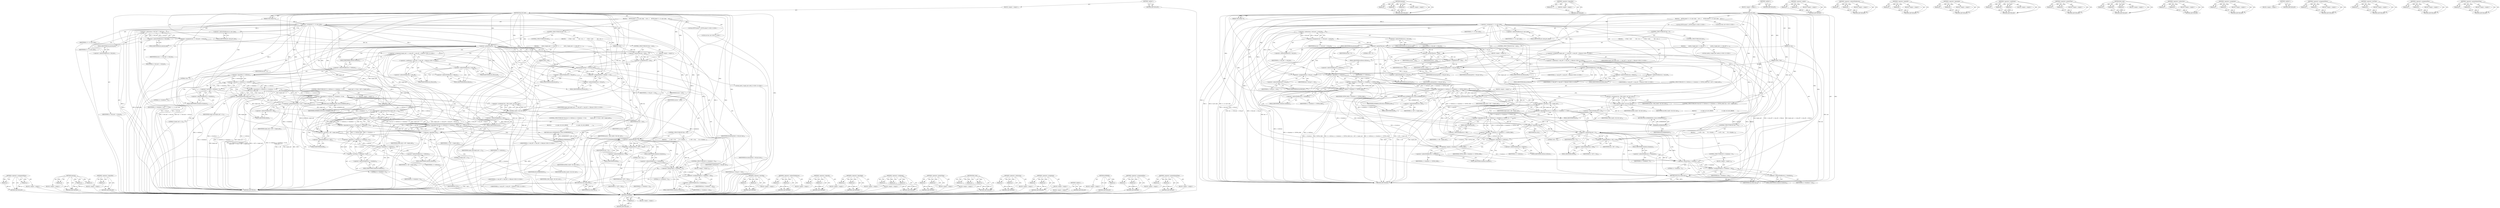 digraph "&lt;operator&gt;.greaterEqualsThan" {
vulnerable_248 [label=<(METHOD,&lt;operator&gt;.assignmentMinus)>];
vulnerable_249 [label=<(PARAM,p1)>];
vulnerable_250 [label=<(PARAM,p2)>];
vulnerable_251 [label=<(BLOCK,&lt;empty&gt;,&lt;empty&gt;)>];
vulnerable_252 [label=<(METHOD_RETURN,ANY)>];
vulnerable_197 [label=<(METHOD,memcpy)>];
vulnerable_198 [label=<(PARAM,p1)>];
vulnerable_199 [label=<(PARAM,p2)>];
vulnerable_200 [label=<(PARAM,p3)>];
vulnerable_201 [label=<(BLOCK,&lt;empty&gt;,&lt;empty&gt;)>];
vulnerable_202 [label=<(METHOD_RETURN,ANY)>];
vulnerable_224 [label=<(METHOD,&lt;operator&gt;.logicalNot)>];
vulnerable_225 [label=<(PARAM,p1)>];
vulnerable_226 [label=<(BLOCK,&lt;empty&gt;,&lt;empty&gt;)>];
vulnerable_227 [label=<(METHOD_RETURN,ANY)>];
vulnerable_6 [label=<(METHOD,&lt;global&gt;)<SUB>1</SUB>>];
vulnerable_7 [label=<(BLOCK,&lt;empty&gt;,&lt;empty&gt;)<SUB>1</SUB>>];
vulnerable_8 [label=<(METHOD,http_buf_read)<SUB>1</SUB>>];
vulnerable_9 [label=<(PARAM,URLContext *h)<SUB>1</SUB>>];
vulnerable_10 [label=<(PARAM,uint8_t *buf)<SUB>1</SUB>>];
vulnerable_11 [label=<(PARAM,int size)<SUB>1</SUB>>];
vulnerable_12 [label=<(BLOCK,{
    HTTPContext *s = h-&gt;priv_data;
    int le...,{
    HTTPContext *s = h-&gt;priv_data;
    int le...)<SUB>2</SUB>>];
vulnerable_13 [label="<(LOCAL,HTTPContext* s: HTTPContext*)<SUB>3</SUB>>"];
vulnerable_14 [label=<(&lt;operator&gt;.assignment,*s = h-&gt;priv_data)<SUB>3</SUB>>];
vulnerable_15 [label=<(IDENTIFIER,s,*s = h-&gt;priv_data)<SUB>3</SUB>>];
vulnerable_16 [label=<(&lt;operator&gt;.indirectFieldAccess,h-&gt;priv_data)<SUB>3</SUB>>];
vulnerable_17 [label=<(IDENTIFIER,h,*s = h-&gt;priv_data)<SUB>3</SUB>>];
vulnerable_18 [label=<(FIELD_IDENTIFIER,priv_data,priv_data)<SUB>3</SUB>>];
vulnerable_19 [label="<(LOCAL,int len: int)<SUB>4</SUB>>"];
vulnerable_20 [label=<(&lt;operator&gt;.assignment,len = s-&gt;buf_end - s-&gt;buf_ptr)<SUB>6</SUB>>];
vulnerable_21 [label=<(IDENTIFIER,len,len = s-&gt;buf_end - s-&gt;buf_ptr)<SUB>6</SUB>>];
vulnerable_22 [label=<(&lt;operator&gt;.subtraction,s-&gt;buf_end - s-&gt;buf_ptr)<SUB>6</SUB>>];
vulnerable_23 [label=<(&lt;operator&gt;.indirectFieldAccess,s-&gt;buf_end)<SUB>6</SUB>>];
vulnerable_24 [label=<(IDENTIFIER,s,s-&gt;buf_end - s-&gt;buf_ptr)<SUB>6</SUB>>];
vulnerable_25 [label=<(FIELD_IDENTIFIER,buf_end,buf_end)<SUB>6</SUB>>];
vulnerable_26 [label=<(&lt;operator&gt;.indirectFieldAccess,s-&gt;buf_ptr)<SUB>6</SUB>>];
vulnerable_27 [label=<(IDENTIFIER,s,s-&gt;buf_end - s-&gt;buf_ptr)<SUB>6</SUB>>];
vulnerable_28 [label=<(FIELD_IDENTIFIER,buf_ptr,buf_ptr)<SUB>6</SUB>>];
vulnerable_29 [label=<(CONTROL_STRUCTURE,IF,if (len &gt; 0))<SUB>7</SUB>>];
vulnerable_30 [label=<(&lt;operator&gt;.greaterThan,len &gt; 0)<SUB>7</SUB>>];
vulnerable_31 [label=<(IDENTIFIER,len,len &gt; 0)<SUB>7</SUB>>];
vulnerable_32 [label=<(LITERAL,0,len &gt; 0)<SUB>7</SUB>>];
vulnerable_33 [label=<(BLOCK,{
        if (len &gt; size)
            len = siz...,{
        if (len &gt; size)
            len = siz...)<SUB>7</SUB>>];
vulnerable_34 [label=<(CONTROL_STRUCTURE,IF,if (len &gt; size))<SUB>8</SUB>>];
vulnerable_35 [label=<(&lt;operator&gt;.greaterThan,len &gt; size)<SUB>8</SUB>>];
vulnerable_36 [label=<(IDENTIFIER,len,len &gt; size)<SUB>8</SUB>>];
vulnerable_37 [label=<(IDENTIFIER,size,len &gt; size)<SUB>8</SUB>>];
vulnerable_38 [label=<(BLOCK,&lt;empty&gt;,&lt;empty&gt;)<SUB>9</SUB>>];
vulnerable_39 [label=<(&lt;operator&gt;.assignment,len = size)<SUB>9</SUB>>];
vulnerable_40 [label=<(IDENTIFIER,len,len = size)<SUB>9</SUB>>];
vulnerable_41 [label=<(IDENTIFIER,size,len = size)<SUB>9</SUB>>];
vulnerable_42 [label=<(memcpy,memcpy(buf, s-&gt;buf_ptr, len))<SUB>10</SUB>>];
vulnerable_43 [label=<(IDENTIFIER,buf,memcpy(buf, s-&gt;buf_ptr, len))<SUB>10</SUB>>];
vulnerable_44 [label=<(&lt;operator&gt;.indirectFieldAccess,s-&gt;buf_ptr)<SUB>10</SUB>>];
vulnerable_45 [label=<(IDENTIFIER,s,memcpy(buf, s-&gt;buf_ptr, len))<SUB>10</SUB>>];
vulnerable_46 [label=<(FIELD_IDENTIFIER,buf_ptr,buf_ptr)<SUB>10</SUB>>];
vulnerable_47 [label=<(IDENTIFIER,len,memcpy(buf, s-&gt;buf_ptr, len))<SUB>10</SUB>>];
vulnerable_48 [label=<(&lt;operator&gt;.assignmentPlus,s-&gt;buf_ptr += len)<SUB>11</SUB>>];
vulnerable_49 [label=<(&lt;operator&gt;.indirectFieldAccess,s-&gt;buf_ptr)<SUB>11</SUB>>];
vulnerable_50 [label=<(IDENTIFIER,s,s-&gt;buf_ptr += len)<SUB>11</SUB>>];
vulnerable_51 [label=<(FIELD_IDENTIFIER,buf_ptr,buf_ptr)<SUB>11</SUB>>];
vulnerable_52 [label=<(IDENTIFIER,len,s-&gt;buf_ptr += len)<SUB>11</SUB>>];
vulnerable_53 [label=<(CONTROL_STRUCTURE,ELSE,else)<SUB>12</SUB>>];
vulnerable_54 [label=<(BLOCK,{
        int64_t target_end = s-&gt;end_off ? s-&gt;...,{
        int64_t target_end = s-&gt;end_off ? s-&gt;...)<SUB>12</SUB>>];
vulnerable_55 [label="<(LOCAL,int64_t target_end: int64_t)<SUB>13</SUB>>"];
vulnerable_56 [label="<(&lt;operator&gt;.assignment,target_end = s-&gt;end_off ? s-&gt;end_off : s-&gt;filesize)<SUB>13</SUB>>"];
vulnerable_57 [label="<(IDENTIFIER,target_end,target_end = s-&gt;end_off ? s-&gt;end_off : s-&gt;filesize)<SUB>13</SUB>>"];
vulnerable_58 [label="<(&lt;operator&gt;.conditional,s-&gt;end_off ? s-&gt;end_off : s-&gt;filesize)<SUB>13</SUB>>"];
vulnerable_59 [label=<(&lt;operator&gt;.indirectFieldAccess,s-&gt;end_off)<SUB>13</SUB>>];
vulnerable_60 [label="<(IDENTIFIER,s,s-&gt;end_off ? s-&gt;end_off : s-&gt;filesize)<SUB>13</SUB>>"];
vulnerable_61 [label=<(FIELD_IDENTIFIER,end_off,end_off)<SUB>13</SUB>>];
vulnerable_62 [label=<(&lt;operator&gt;.indirectFieldAccess,s-&gt;end_off)<SUB>13</SUB>>];
vulnerable_63 [label="<(IDENTIFIER,s,s-&gt;end_off ? s-&gt;end_off : s-&gt;filesize)<SUB>13</SUB>>"];
vulnerable_64 [label=<(FIELD_IDENTIFIER,end_off,end_off)<SUB>13</SUB>>];
vulnerable_65 [label=<(&lt;operator&gt;.indirectFieldAccess,s-&gt;filesize)<SUB>13</SUB>>];
vulnerable_66 [label="<(IDENTIFIER,s,s-&gt;end_off ? s-&gt;end_off : s-&gt;filesize)<SUB>13</SUB>>"];
vulnerable_67 [label=<(FIELD_IDENTIFIER,filesize,filesize)<SUB>13</SUB>>];
vulnerable_68 [label=<(CONTROL_STRUCTURE,IF,if ((!s-&gt;willclose || s-&gt;chunksize &lt; 0) &amp;&amp;
            target_end &gt;= 0 &amp;&amp; s-&gt;off &gt;= target_end))<SUB>14</SUB>>];
vulnerable_69 [label=<(&lt;operator&gt;.logicalAnd,(!s-&gt;willclose || s-&gt;chunksize &lt; 0) &amp;&amp;
        ...)<SUB>14</SUB>>];
vulnerable_70 [label=<(&lt;operator&gt;.logicalAnd,(!s-&gt;willclose || s-&gt;chunksize &lt; 0) &amp;&amp;
        ...)<SUB>14</SUB>>];
vulnerable_71 [label=<(&lt;operator&gt;.logicalOr,!s-&gt;willclose || s-&gt;chunksize &lt; 0)<SUB>14</SUB>>];
vulnerable_72 [label=<(&lt;operator&gt;.logicalNot,!s-&gt;willclose)<SUB>14</SUB>>];
vulnerable_73 [label=<(&lt;operator&gt;.indirectFieldAccess,s-&gt;willclose)<SUB>14</SUB>>];
vulnerable_74 [label=<(IDENTIFIER,s,!s-&gt;willclose)<SUB>14</SUB>>];
vulnerable_75 [label=<(FIELD_IDENTIFIER,willclose,willclose)<SUB>14</SUB>>];
vulnerable_76 [label=<(&lt;operator&gt;.lessThan,s-&gt;chunksize &lt; 0)<SUB>14</SUB>>];
vulnerable_77 [label=<(&lt;operator&gt;.indirectFieldAccess,s-&gt;chunksize)<SUB>14</SUB>>];
vulnerable_78 [label=<(IDENTIFIER,s,s-&gt;chunksize &lt; 0)<SUB>14</SUB>>];
vulnerable_79 [label=<(FIELD_IDENTIFIER,chunksize,chunksize)<SUB>14</SUB>>];
vulnerable_80 [label=<(LITERAL,0,s-&gt;chunksize &lt; 0)<SUB>14</SUB>>];
vulnerable_81 [label=<(&lt;operator&gt;.greaterEqualsThan,target_end &gt;= 0)<SUB>15</SUB>>];
vulnerable_82 [label=<(IDENTIFIER,target_end,target_end &gt;= 0)<SUB>15</SUB>>];
vulnerable_83 [label=<(LITERAL,0,target_end &gt;= 0)<SUB>15</SUB>>];
vulnerable_84 [label=<(&lt;operator&gt;.greaterEqualsThan,s-&gt;off &gt;= target_end)<SUB>15</SUB>>];
vulnerable_85 [label=<(&lt;operator&gt;.indirectFieldAccess,s-&gt;off)<SUB>15</SUB>>];
vulnerable_86 [label=<(IDENTIFIER,s,s-&gt;off &gt;= target_end)<SUB>15</SUB>>];
vulnerable_87 [label=<(FIELD_IDENTIFIER,off,off)<SUB>15</SUB>>];
vulnerable_88 [label=<(IDENTIFIER,target_end,s-&gt;off &gt;= target_end)<SUB>15</SUB>>];
vulnerable_89 [label=<(BLOCK,&lt;empty&gt;,&lt;empty&gt;)<SUB>16</SUB>>];
vulnerable_90 [label=<(RETURN,return AVERROR_EOF;,return AVERROR_EOF;)<SUB>16</SUB>>];
vulnerable_91 [label=<(IDENTIFIER,AVERROR_EOF,return AVERROR_EOF;)<SUB>16</SUB>>];
vulnerable_92 [label=<(&lt;operator&gt;.assignment,len = ffurl_read(s-&gt;hd, buf, size))<SUB>17</SUB>>];
vulnerable_93 [label=<(IDENTIFIER,len,len = ffurl_read(s-&gt;hd, buf, size))<SUB>17</SUB>>];
vulnerable_94 [label=<(ffurl_read,ffurl_read(s-&gt;hd, buf, size))<SUB>17</SUB>>];
vulnerable_95 [label=<(&lt;operator&gt;.indirectFieldAccess,s-&gt;hd)<SUB>17</SUB>>];
vulnerable_96 [label=<(IDENTIFIER,s,ffurl_read(s-&gt;hd, buf, size))<SUB>17</SUB>>];
vulnerable_97 [label=<(FIELD_IDENTIFIER,hd,hd)<SUB>17</SUB>>];
vulnerable_98 [label=<(IDENTIFIER,buf,ffurl_read(s-&gt;hd, buf, size))<SUB>17</SUB>>];
vulnerable_99 [label=<(IDENTIFIER,size,ffurl_read(s-&gt;hd, buf, size))<SUB>17</SUB>>];
vulnerable_100 [label=<(CONTROL_STRUCTURE,IF,if (!len &amp;&amp; (!s-&gt;willclose || s-&gt;chunksize &lt; 0) &amp;&amp;
            target_end &gt;= 0 &amp;&amp; s-&gt;off &lt; target_end))<SUB>18</SUB>>];
vulnerable_101 [label=<(&lt;operator&gt;.logicalAnd,!len &amp;&amp; (!s-&gt;willclose || s-&gt;chunksize &lt; 0) &amp;&amp;
...)<SUB>18</SUB>>];
vulnerable_102 [label=<(&lt;operator&gt;.logicalAnd,!len &amp;&amp; (!s-&gt;willclose || s-&gt;chunksize &lt; 0) &amp;&amp;
...)<SUB>18</SUB>>];
vulnerable_103 [label=<(&lt;operator&gt;.logicalAnd,!len &amp;&amp; (!s-&gt;willclose || s-&gt;chunksize &lt; 0))<SUB>18</SUB>>];
vulnerable_104 [label=<(&lt;operator&gt;.logicalNot,!len)<SUB>18</SUB>>];
vulnerable_105 [label=<(IDENTIFIER,len,!len)<SUB>18</SUB>>];
vulnerable_106 [label=<(&lt;operator&gt;.logicalOr,!s-&gt;willclose || s-&gt;chunksize &lt; 0)<SUB>18</SUB>>];
vulnerable_107 [label=<(&lt;operator&gt;.logicalNot,!s-&gt;willclose)<SUB>18</SUB>>];
vulnerable_108 [label=<(&lt;operator&gt;.indirectFieldAccess,s-&gt;willclose)<SUB>18</SUB>>];
vulnerable_109 [label=<(IDENTIFIER,s,!s-&gt;willclose)<SUB>18</SUB>>];
vulnerable_110 [label=<(FIELD_IDENTIFIER,willclose,willclose)<SUB>18</SUB>>];
vulnerable_111 [label=<(&lt;operator&gt;.lessThan,s-&gt;chunksize &lt; 0)<SUB>18</SUB>>];
vulnerable_112 [label=<(&lt;operator&gt;.indirectFieldAccess,s-&gt;chunksize)<SUB>18</SUB>>];
vulnerable_113 [label=<(IDENTIFIER,s,s-&gt;chunksize &lt; 0)<SUB>18</SUB>>];
vulnerable_114 [label=<(FIELD_IDENTIFIER,chunksize,chunksize)<SUB>18</SUB>>];
vulnerable_115 [label=<(LITERAL,0,s-&gt;chunksize &lt; 0)<SUB>18</SUB>>];
vulnerable_116 [label=<(&lt;operator&gt;.greaterEqualsThan,target_end &gt;= 0)<SUB>19</SUB>>];
vulnerable_117 [label=<(IDENTIFIER,target_end,target_end &gt;= 0)<SUB>19</SUB>>];
vulnerable_118 [label=<(LITERAL,0,target_end &gt;= 0)<SUB>19</SUB>>];
vulnerable_119 [label=<(&lt;operator&gt;.lessThan,s-&gt;off &lt; target_end)<SUB>19</SUB>>];
vulnerable_120 [label=<(&lt;operator&gt;.indirectFieldAccess,s-&gt;off)<SUB>19</SUB>>];
vulnerable_121 [label=<(IDENTIFIER,s,s-&gt;off &lt; target_end)<SUB>19</SUB>>];
vulnerable_122 [label=<(FIELD_IDENTIFIER,off,off)<SUB>19</SUB>>];
vulnerable_123 [label=<(IDENTIFIER,target_end,s-&gt;off &lt; target_end)<SUB>19</SUB>>];
vulnerable_124 [label=<(BLOCK,{
             av_log(h, AV_LOG_ERROR,
        ...,{
             av_log(h, AV_LOG_ERROR,
        ...)<SUB>19</SUB>>];
vulnerable_125 [label=<(RETURN,return AVERROR(EIO);,return AVERROR(EIO);)<SUB>24</SUB>>];
vulnerable_126 [label=<(AVERROR,AVERROR(EIO))<SUB>24</SUB>>];
vulnerable_127 [label=<(IDENTIFIER,EIO,AVERROR(EIO))<SUB>24</SUB>>];
vulnerable_128 [label=<(CONTROL_STRUCTURE,IF,if (len &gt; 0))<SUB>27</SUB>>];
vulnerable_129 [label=<(&lt;operator&gt;.greaterThan,len &gt; 0)<SUB>27</SUB>>];
vulnerable_130 [label=<(IDENTIFIER,len,len &gt; 0)<SUB>27</SUB>>];
vulnerable_131 [label=<(LITERAL,0,len &gt; 0)<SUB>27</SUB>>];
vulnerable_132 [label=<(BLOCK,{
        s-&gt;off += len;
        if (s-&gt;chunksi...,{
        s-&gt;off += len;
        if (s-&gt;chunksi...)<SUB>27</SUB>>];
vulnerable_133 [label=<(&lt;operator&gt;.assignmentPlus,s-&gt;off += len)<SUB>28</SUB>>];
vulnerable_134 [label=<(&lt;operator&gt;.indirectFieldAccess,s-&gt;off)<SUB>28</SUB>>];
vulnerable_135 [label=<(IDENTIFIER,s,s-&gt;off += len)<SUB>28</SUB>>];
vulnerable_136 [label=<(FIELD_IDENTIFIER,off,off)<SUB>28</SUB>>];
vulnerable_137 [label=<(IDENTIFIER,len,s-&gt;off += len)<SUB>28</SUB>>];
vulnerable_138 [label=<(CONTROL_STRUCTURE,IF,if (s-&gt;chunksize &gt; 0))<SUB>29</SUB>>];
vulnerable_139 [label=<(&lt;operator&gt;.greaterThan,s-&gt;chunksize &gt; 0)<SUB>29</SUB>>];
vulnerable_140 [label=<(&lt;operator&gt;.indirectFieldAccess,s-&gt;chunksize)<SUB>29</SUB>>];
vulnerable_141 [label=<(IDENTIFIER,s,s-&gt;chunksize &gt; 0)<SUB>29</SUB>>];
vulnerable_142 [label=<(FIELD_IDENTIFIER,chunksize,chunksize)<SUB>29</SUB>>];
vulnerable_143 [label=<(LITERAL,0,s-&gt;chunksize &gt; 0)<SUB>29</SUB>>];
vulnerable_144 [label=<(BLOCK,&lt;empty&gt;,&lt;empty&gt;)<SUB>30</SUB>>];
vulnerable_145 [label=<(&lt;operator&gt;.assignmentMinus,s-&gt;chunksize -= len)<SUB>30</SUB>>];
vulnerable_146 [label=<(&lt;operator&gt;.indirectFieldAccess,s-&gt;chunksize)<SUB>30</SUB>>];
vulnerable_147 [label=<(IDENTIFIER,s,s-&gt;chunksize -= len)<SUB>30</SUB>>];
vulnerable_148 [label=<(FIELD_IDENTIFIER,chunksize,chunksize)<SUB>30</SUB>>];
vulnerable_149 [label=<(IDENTIFIER,len,s-&gt;chunksize -= len)<SUB>30</SUB>>];
vulnerable_150 [label=<(RETURN,return len;,return len;)<SUB>32</SUB>>];
vulnerable_151 [label=<(IDENTIFIER,len,return len;)<SUB>32</SUB>>];
vulnerable_152 [label=<(METHOD_RETURN,int)<SUB>1</SUB>>];
vulnerable_154 [label=<(METHOD_RETURN,ANY)<SUB>1</SUB>>];
vulnerable_228 [label=<(METHOD,&lt;operator&gt;.lessThan)>];
vulnerable_229 [label=<(PARAM,p1)>];
vulnerable_230 [label=<(PARAM,p2)>];
vulnerable_231 [label=<(BLOCK,&lt;empty&gt;,&lt;empty&gt;)>];
vulnerable_232 [label=<(METHOD_RETURN,ANY)>];
vulnerable_182 [label=<(METHOD,&lt;operator&gt;.indirectFieldAccess)>];
vulnerable_183 [label=<(PARAM,p1)>];
vulnerable_184 [label=<(PARAM,p2)>];
vulnerable_185 [label=<(BLOCK,&lt;empty&gt;,&lt;empty&gt;)>];
vulnerable_186 [label=<(METHOD_RETURN,ANY)>];
vulnerable_219 [label=<(METHOD,&lt;operator&gt;.logicalOr)>];
vulnerable_220 [label=<(PARAM,p1)>];
vulnerable_221 [label=<(PARAM,p2)>];
vulnerable_222 [label=<(BLOCK,&lt;empty&gt;,&lt;empty&gt;)>];
vulnerable_223 [label=<(METHOD_RETURN,ANY)>];
vulnerable_214 [label=<(METHOD,&lt;operator&gt;.logicalAnd)>];
vulnerable_215 [label=<(PARAM,p1)>];
vulnerable_216 [label=<(PARAM,p2)>];
vulnerable_217 [label=<(BLOCK,&lt;empty&gt;,&lt;empty&gt;)>];
vulnerable_218 [label=<(METHOD_RETURN,ANY)>];
vulnerable_208 [label=<(METHOD,&lt;operator&gt;.conditional)>];
vulnerable_209 [label=<(PARAM,p1)>];
vulnerable_210 [label=<(PARAM,p2)>];
vulnerable_211 [label=<(PARAM,p3)>];
vulnerable_212 [label=<(BLOCK,&lt;empty&gt;,&lt;empty&gt;)>];
vulnerable_213 [label=<(METHOD_RETURN,ANY)>];
vulnerable_192 [label=<(METHOD,&lt;operator&gt;.greaterThan)>];
vulnerable_193 [label=<(PARAM,p1)>];
vulnerable_194 [label=<(PARAM,p2)>];
vulnerable_195 [label=<(BLOCK,&lt;empty&gt;,&lt;empty&gt;)>];
vulnerable_196 [label=<(METHOD_RETURN,ANY)>];
vulnerable_238 [label=<(METHOD,ffurl_read)>];
vulnerable_239 [label=<(PARAM,p1)>];
vulnerable_240 [label=<(PARAM,p2)>];
vulnerable_241 [label=<(PARAM,p3)>];
vulnerable_242 [label=<(BLOCK,&lt;empty&gt;,&lt;empty&gt;)>];
vulnerable_243 [label=<(METHOD_RETURN,ANY)>];
vulnerable_187 [label=<(METHOD,&lt;operator&gt;.subtraction)>];
vulnerable_188 [label=<(PARAM,p1)>];
vulnerable_189 [label=<(PARAM,p2)>];
vulnerable_190 [label=<(BLOCK,&lt;empty&gt;,&lt;empty&gt;)>];
vulnerable_191 [label=<(METHOD_RETURN,ANY)>];
vulnerable_177 [label=<(METHOD,&lt;operator&gt;.assignment)>];
vulnerable_178 [label=<(PARAM,p1)>];
vulnerable_179 [label=<(PARAM,p2)>];
vulnerable_180 [label=<(BLOCK,&lt;empty&gt;,&lt;empty&gt;)>];
vulnerable_181 [label=<(METHOD_RETURN,ANY)>];
vulnerable_171 [label=<(METHOD,&lt;global&gt;)<SUB>1</SUB>>];
vulnerable_172 [label=<(BLOCK,&lt;empty&gt;,&lt;empty&gt;)>];
vulnerable_173 [label=<(METHOD_RETURN,ANY)>];
vulnerable_244 [label=<(METHOD,AVERROR)>];
vulnerable_245 [label=<(PARAM,p1)>];
vulnerable_246 [label=<(BLOCK,&lt;empty&gt;,&lt;empty&gt;)>];
vulnerable_247 [label=<(METHOD_RETURN,ANY)>];
vulnerable_203 [label=<(METHOD,&lt;operator&gt;.assignmentPlus)>];
vulnerable_204 [label=<(PARAM,p1)>];
vulnerable_205 [label=<(PARAM,p2)>];
vulnerable_206 [label=<(BLOCK,&lt;empty&gt;,&lt;empty&gt;)>];
vulnerable_207 [label=<(METHOD_RETURN,ANY)>];
vulnerable_233 [label=<(METHOD,&lt;operator&gt;.greaterEqualsThan)>];
vulnerable_234 [label=<(PARAM,p1)>];
vulnerable_235 [label=<(PARAM,p2)>];
vulnerable_236 [label=<(BLOCK,&lt;empty&gt;,&lt;empty&gt;)>];
vulnerable_237 [label=<(METHOD_RETURN,ANY)>];
fixed_241 [label=<(METHOD,AVERROR)>];
fixed_242 [label=<(PARAM,p1)>];
fixed_243 [label=<(BLOCK,&lt;empty&gt;,&lt;empty&gt;)>];
fixed_244 [label=<(METHOD_RETURN,ANY)>];
fixed_189 [label=<(METHOD,memcpy)>];
fixed_190 [label=<(PARAM,p1)>];
fixed_191 [label=<(PARAM,p2)>];
fixed_192 [label=<(PARAM,p3)>];
fixed_193 [label=<(BLOCK,&lt;empty&gt;,&lt;empty&gt;)>];
fixed_194 [label=<(METHOD_RETURN,ANY)>];
fixed_216 [label=<(METHOD,&lt;operator&gt;.logicalNot)>];
fixed_217 [label=<(PARAM,p1)>];
fixed_218 [label=<(BLOCK,&lt;empty&gt;,&lt;empty&gt;)>];
fixed_219 [label=<(METHOD_RETURN,ANY)>];
fixed_6 [label=<(METHOD,&lt;global&gt;)<SUB>1</SUB>>];
fixed_7 [label=<(BLOCK,&lt;empty&gt;,&lt;empty&gt;)<SUB>1</SUB>>];
fixed_8 [label=<(METHOD,http_buf_read)<SUB>1</SUB>>];
fixed_9 [label=<(PARAM,URLContext *h)<SUB>1</SUB>>];
fixed_10 [label=<(PARAM,uint8_t *buf)<SUB>1</SUB>>];
fixed_11 [label=<(PARAM,int size)<SUB>1</SUB>>];
fixed_12 [label=<(BLOCK,{
    HTTPContext *s = h-&gt;priv_data;
    int le...,{
    HTTPContext *s = h-&gt;priv_data;
    int le...)<SUB>2</SUB>>];
fixed_13 [label="<(LOCAL,HTTPContext* s: HTTPContext*)<SUB>3</SUB>>"];
fixed_14 [label=<(&lt;operator&gt;.assignment,*s = h-&gt;priv_data)<SUB>3</SUB>>];
fixed_15 [label=<(IDENTIFIER,s,*s = h-&gt;priv_data)<SUB>3</SUB>>];
fixed_16 [label=<(&lt;operator&gt;.indirectFieldAccess,h-&gt;priv_data)<SUB>3</SUB>>];
fixed_17 [label=<(IDENTIFIER,h,*s = h-&gt;priv_data)<SUB>3</SUB>>];
fixed_18 [label=<(FIELD_IDENTIFIER,priv_data,priv_data)<SUB>3</SUB>>];
fixed_19 [label="<(LOCAL,int len: int)<SUB>4</SUB>>"];
fixed_20 [label=<(&lt;operator&gt;.assignment,len = s-&gt;buf_end - s-&gt;buf_ptr)<SUB>6</SUB>>];
fixed_21 [label=<(IDENTIFIER,len,len = s-&gt;buf_end - s-&gt;buf_ptr)<SUB>6</SUB>>];
fixed_22 [label=<(&lt;operator&gt;.subtraction,s-&gt;buf_end - s-&gt;buf_ptr)<SUB>6</SUB>>];
fixed_23 [label=<(&lt;operator&gt;.indirectFieldAccess,s-&gt;buf_end)<SUB>6</SUB>>];
fixed_24 [label=<(IDENTIFIER,s,s-&gt;buf_end - s-&gt;buf_ptr)<SUB>6</SUB>>];
fixed_25 [label=<(FIELD_IDENTIFIER,buf_end,buf_end)<SUB>6</SUB>>];
fixed_26 [label=<(&lt;operator&gt;.indirectFieldAccess,s-&gt;buf_ptr)<SUB>6</SUB>>];
fixed_27 [label=<(IDENTIFIER,s,s-&gt;buf_end - s-&gt;buf_ptr)<SUB>6</SUB>>];
fixed_28 [label=<(FIELD_IDENTIFIER,buf_ptr,buf_ptr)<SUB>6</SUB>>];
fixed_29 [label=<(CONTROL_STRUCTURE,IF,if (len &gt; 0))<SUB>7</SUB>>];
fixed_30 [label=<(&lt;operator&gt;.greaterThan,len &gt; 0)<SUB>7</SUB>>];
fixed_31 [label=<(IDENTIFIER,len,len &gt; 0)<SUB>7</SUB>>];
fixed_32 [label=<(LITERAL,0,len &gt; 0)<SUB>7</SUB>>];
fixed_33 [label=<(BLOCK,{
        if (len &gt; size)
            len = siz...,{
        if (len &gt; size)
            len = siz...)<SUB>7</SUB>>];
fixed_34 [label=<(CONTROL_STRUCTURE,IF,if (len &gt; size))<SUB>8</SUB>>];
fixed_35 [label=<(&lt;operator&gt;.greaterThan,len &gt; size)<SUB>8</SUB>>];
fixed_36 [label=<(IDENTIFIER,len,len &gt; size)<SUB>8</SUB>>];
fixed_37 [label=<(IDENTIFIER,size,len &gt; size)<SUB>8</SUB>>];
fixed_38 [label=<(BLOCK,&lt;empty&gt;,&lt;empty&gt;)<SUB>9</SUB>>];
fixed_39 [label=<(&lt;operator&gt;.assignment,len = size)<SUB>9</SUB>>];
fixed_40 [label=<(IDENTIFIER,len,len = size)<SUB>9</SUB>>];
fixed_41 [label=<(IDENTIFIER,size,len = size)<SUB>9</SUB>>];
fixed_42 [label=<(memcpy,memcpy(buf, s-&gt;buf_ptr, len))<SUB>10</SUB>>];
fixed_43 [label=<(IDENTIFIER,buf,memcpy(buf, s-&gt;buf_ptr, len))<SUB>10</SUB>>];
fixed_44 [label=<(&lt;operator&gt;.indirectFieldAccess,s-&gt;buf_ptr)<SUB>10</SUB>>];
fixed_45 [label=<(IDENTIFIER,s,memcpy(buf, s-&gt;buf_ptr, len))<SUB>10</SUB>>];
fixed_46 [label=<(FIELD_IDENTIFIER,buf_ptr,buf_ptr)<SUB>10</SUB>>];
fixed_47 [label=<(IDENTIFIER,len,memcpy(buf, s-&gt;buf_ptr, len))<SUB>10</SUB>>];
fixed_48 [label=<(&lt;operator&gt;.assignmentPlus,s-&gt;buf_ptr += len)<SUB>11</SUB>>];
fixed_49 [label=<(&lt;operator&gt;.indirectFieldAccess,s-&gt;buf_ptr)<SUB>11</SUB>>];
fixed_50 [label=<(IDENTIFIER,s,s-&gt;buf_ptr += len)<SUB>11</SUB>>];
fixed_51 [label=<(FIELD_IDENTIFIER,buf_ptr,buf_ptr)<SUB>11</SUB>>];
fixed_52 [label=<(IDENTIFIER,len,s-&gt;buf_ptr += len)<SUB>11</SUB>>];
fixed_53 [label=<(CONTROL_STRUCTURE,ELSE,else)<SUB>12</SUB>>];
fixed_54 [label=<(BLOCK,{
        uint64_t target_end = s-&gt;end_off ? s-...,{
        uint64_t target_end = s-&gt;end_off ? s-...)<SUB>12</SUB>>];
fixed_55 [label="<(LOCAL,uint64_t target_end: uint64_t)<SUB>13</SUB>>"];
fixed_56 [label="<(&lt;operator&gt;.assignment,target_end = s-&gt;end_off ? s-&gt;end_off : s-&gt;filesize)<SUB>13</SUB>>"];
fixed_57 [label="<(IDENTIFIER,target_end,target_end = s-&gt;end_off ? s-&gt;end_off : s-&gt;filesize)<SUB>13</SUB>>"];
fixed_58 [label="<(&lt;operator&gt;.conditional,s-&gt;end_off ? s-&gt;end_off : s-&gt;filesize)<SUB>13</SUB>>"];
fixed_59 [label=<(&lt;operator&gt;.indirectFieldAccess,s-&gt;end_off)<SUB>13</SUB>>];
fixed_60 [label="<(IDENTIFIER,s,s-&gt;end_off ? s-&gt;end_off : s-&gt;filesize)<SUB>13</SUB>>"];
fixed_61 [label=<(FIELD_IDENTIFIER,end_off,end_off)<SUB>13</SUB>>];
fixed_62 [label=<(&lt;operator&gt;.indirectFieldAccess,s-&gt;end_off)<SUB>13</SUB>>];
fixed_63 [label="<(IDENTIFIER,s,s-&gt;end_off ? s-&gt;end_off : s-&gt;filesize)<SUB>13</SUB>>"];
fixed_64 [label=<(FIELD_IDENTIFIER,end_off,end_off)<SUB>13</SUB>>];
fixed_65 [label=<(&lt;operator&gt;.indirectFieldAccess,s-&gt;filesize)<SUB>13</SUB>>];
fixed_66 [label="<(IDENTIFIER,s,s-&gt;end_off ? s-&gt;end_off : s-&gt;filesize)<SUB>13</SUB>>"];
fixed_67 [label=<(FIELD_IDENTIFIER,filesize,filesize)<SUB>13</SUB>>];
fixed_68 [label=<(CONTROL_STRUCTURE,IF,if ((!s-&gt;willclose || s-&gt;chunksize == UINT64_MAX) &amp;&amp; s-&gt;off &gt;= target_end))<SUB>14</SUB>>];
fixed_69 [label=<(&lt;operator&gt;.logicalAnd,(!s-&gt;willclose || s-&gt;chunksize == UINT64_MAX) &amp;...)<SUB>14</SUB>>];
fixed_70 [label=<(&lt;operator&gt;.logicalOr,!s-&gt;willclose || s-&gt;chunksize == UINT64_MAX)<SUB>14</SUB>>];
fixed_71 [label=<(&lt;operator&gt;.logicalNot,!s-&gt;willclose)<SUB>14</SUB>>];
fixed_72 [label=<(&lt;operator&gt;.indirectFieldAccess,s-&gt;willclose)<SUB>14</SUB>>];
fixed_73 [label=<(IDENTIFIER,s,!s-&gt;willclose)<SUB>14</SUB>>];
fixed_74 [label=<(FIELD_IDENTIFIER,willclose,willclose)<SUB>14</SUB>>];
fixed_75 [label=<(&lt;operator&gt;.equals,s-&gt;chunksize == UINT64_MAX)<SUB>14</SUB>>];
fixed_76 [label=<(&lt;operator&gt;.indirectFieldAccess,s-&gt;chunksize)<SUB>14</SUB>>];
fixed_77 [label=<(IDENTIFIER,s,s-&gt;chunksize == UINT64_MAX)<SUB>14</SUB>>];
fixed_78 [label=<(FIELD_IDENTIFIER,chunksize,chunksize)<SUB>14</SUB>>];
fixed_79 [label=<(IDENTIFIER,UINT64_MAX,s-&gt;chunksize == UINT64_MAX)<SUB>14</SUB>>];
fixed_80 [label=<(&lt;operator&gt;.greaterEqualsThan,s-&gt;off &gt;= target_end)<SUB>14</SUB>>];
fixed_81 [label=<(&lt;operator&gt;.indirectFieldAccess,s-&gt;off)<SUB>14</SUB>>];
fixed_82 [label=<(IDENTIFIER,s,s-&gt;off &gt;= target_end)<SUB>14</SUB>>];
fixed_83 [label=<(FIELD_IDENTIFIER,off,off)<SUB>14</SUB>>];
fixed_84 [label=<(IDENTIFIER,target_end,s-&gt;off &gt;= target_end)<SUB>14</SUB>>];
fixed_85 [label=<(BLOCK,&lt;empty&gt;,&lt;empty&gt;)<SUB>15</SUB>>];
fixed_86 [label=<(RETURN,return AVERROR_EOF;,return AVERROR_EOF;)<SUB>15</SUB>>];
fixed_87 [label=<(IDENTIFIER,AVERROR_EOF,return AVERROR_EOF;)<SUB>15</SUB>>];
fixed_88 [label=<(&lt;operator&gt;.assignment,len = ffurl_read(s-&gt;hd, buf, size))<SUB>16</SUB>>];
fixed_89 [label=<(IDENTIFIER,len,len = ffurl_read(s-&gt;hd, buf, size))<SUB>16</SUB>>];
fixed_90 [label=<(ffurl_read,ffurl_read(s-&gt;hd, buf, size))<SUB>16</SUB>>];
fixed_91 [label=<(&lt;operator&gt;.indirectFieldAccess,s-&gt;hd)<SUB>16</SUB>>];
fixed_92 [label=<(IDENTIFIER,s,ffurl_read(s-&gt;hd, buf, size))<SUB>16</SUB>>];
fixed_93 [label=<(FIELD_IDENTIFIER,hd,hd)<SUB>16</SUB>>];
fixed_94 [label=<(IDENTIFIER,buf,ffurl_read(s-&gt;hd, buf, size))<SUB>16</SUB>>];
fixed_95 [label=<(IDENTIFIER,size,ffurl_read(s-&gt;hd, buf, size))<SUB>16</SUB>>];
fixed_96 [label=<(CONTROL_STRUCTURE,IF,if (!len &amp;&amp; (!s-&gt;willclose || s-&gt;chunksize == UINT64_MAX) &amp;&amp; s-&gt;off &lt; target_end))<SUB>17</SUB>>];
fixed_97 [label=<(&lt;operator&gt;.logicalAnd,!len &amp;&amp; (!s-&gt;willclose || s-&gt;chunksize == UINT6...)<SUB>17</SUB>>];
fixed_98 [label=<(&lt;operator&gt;.logicalAnd,!len &amp;&amp; (!s-&gt;willclose || s-&gt;chunksize == UINT6...)<SUB>17</SUB>>];
fixed_99 [label=<(&lt;operator&gt;.logicalNot,!len)<SUB>17</SUB>>];
fixed_100 [label=<(IDENTIFIER,len,!len)<SUB>17</SUB>>];
fixed_101 [label=<(&lt;operator&gt;.logicalOr,!s-&gt;willclose || s-&gt;chunksize == UINT64_MAX)<SUB>17</SUB>>];
fixed_102 [label=<(&lt;operator&gt;.logicalNot,!s-&gt;willclose)<SUB>17</SUB>>];
fixed_103 [label=<(&lt;operator&gt;.indirectFieldAccess,s-&gt;willclose)<SUB>17</SUB>>];
fixed_104 [label=<(IDENTIFIER,s,!s-&gt;willclose)<SUB>17</SUB>>];
fixed_105 [label=<(FIELD_IDENTIFIER,willclose,willclose)<SUB>17</SUB>>];
fixed_106 [label=<(&lt;operator&gt;.equals,s-&gt;chunksize == UINT64_MAX)<SUB>17</SUB>>];
fixed_107 [label=<(&lt;operator&gt;.indirectFieldAccess,s-&gt;chunksize)<SUB>17</SUB>>];
fixed_108 [label=<(IDENTIFIER,s,s-&gt;chunksize == UINT64_MAX)<SUB>17</SUB>>];
fixed_109 [label=<(FIELD_IDENTIFIER,chunksize,chunksize)<SUB>17</SUB>>];
fixed_110 [label=<(IDENTIFIER,UINT64_MAX,s-&gt;chunksize == UINT64_MAX)<SUB>17</SUB>>];
fixed_111 [label=<(&lt;operator&gt;.lessThan,s-&gt;off &lt; target_end)<SUB>17</SUB>>];
fixed_112 [label=<(&lt;operator&gt;.indirectFieldAccess,s-&gt;off)<SUB>17</SUB>>];
fixed_113 [label=<(IDENTIFIER,s,s-&gt;off &lt; target_end)<SUB>17</SUB>>];
fixed_114 [label=<(FIELD_IDENTIFIER,off,off)<SUB>17</SUB>>];
fixed_115 [label=<(IDENTIFIER,target_end,s-&gt;off &lt; target_end)<SUB>17</SUB>>];
fixed_116 [label=<(BLOCK,{
             av_log(h, AV_LOG_ERROR,
        ...,{
             av_log(h, AV_LOG_ERROR,
        ...)<SUB>17</SUB>>];
fixed_117 [label=<(RETURN,return AVERROR(EIO);,return AVERROR(EIO);)<SUB>22</SUB>>];
fixed_118 [label=<(AVERROR,AVERROR(EIO))<SUB>22</SUB>>];
fixed_119 [label=<(IDENTIFIER,EIO,AVERROR(EIO))<SUB>22</SUB>>];
fixed_120 [label=<(CONTROL_STRUCTURE,IF,if (len &gt; 0))<SUB>25</SUB>>];
fixed_121 [label=<(&lt;operator&gt;.greaterThan,len &gt; 0)<SUB>25</SUB>>];
fixed_122 [label=<(IDENTIFIER,len,len &gt; 0)<SUB>25</SUB>>];
fixed_123 [label=<(LITERAL,0,len &gt; 0)<SUB>25</SUB>>];
fixed_124 [label=<(BLOCK,{
        s-&gt;off += len;
        if (s-&gt;chunksi...,{
        s-&gt;off += len;
        if (s-&gt;chunksi...)<SUB>25</SUB>>];
fixed_125 [label=<(&lt;operator&gt;.assignmentPlus,s-&gt;off += len)<SUB>26</SUB>>];
fixed_126 [label=<(&lt;operator&gt;.indirectFieldAccess,s-&gt;off)<SUB>26</SUB>>];
fixed_127 [label=<(IDENTIFIER,s,s-&gt;off += len)<SUB>26</SUB>>];
fixed_128 [label=<(FIELD_IDENTIFIER,off,off)<SUB>26</SUB>>];
fixed_129 [label=<(IDENTIFIER,len,s-&gt;off += len)<SUB>26</SUB>>];
fixed_130 [label=<(CONTROL_STRUCTURE,IF,if (s-&gt;chunksize &gt; 0))<SUB>27</SUB>>];
fixed_131 [label=<(&lt;operator&gt;.greaterThan,s-&gt;chunksize &gt; 0)<SUB>27</SUB>>];
fixed_132 [label=<(&lt;operator&gt;.indirectFieldAccess,s-&gt;chunksize)<SUB>27</SUB>>];
fixed_133 [label=<(IDENTIFIER,s,s-&gt;chunksize &gt; 0)<SUB>27</SUB>>];
fixed_134 [label=<(FIELD_IDENTIFIER,chunksize,chunksize)<SUB>27</SUB>>];
fixed_135 [label=<(LITERAL,0,s-&gt;chunksize &gt; 0)<SUB>27</SUB>>];
fixed_136 [label=<(BLOCK,&lt;empty&gt;,&lt;empty&gt;)<SUB>28</SUB>>];
fixed_137 [label=<(&lt;operator&gt;.assignmentMinus,s-&gt;chunksize -= len)<SUB>28</SUB>>];
fixed_138 [label=<(&lt;operator&gt;.indirectFieldAccess,s-&gt;chunksize)<SUB>28</SUB>>];
fixed_139 [label=<(IDENTIFIER,s,s-&gt;chunksize -= len)<SUB>28</SUB>>];
fixed_140 [label=<(FIELD_IDENTIFIER,chunksize,chunksize)<SUB>28</SUB>>];
fixed_141 [label=<(IDENTIFIER,len,s-&gt;chunksize -= len)<SUB>28</SUB>>];
fixed_142 [label=<(RETURN,return len;,return len;)<SUB>30</SUB>>];
fixed_143 [label=<(IDENTIFIER,len,return len;)<SUB>30</SUB>>];
fixed_144 [label=<(METHOD_RETURN,int)<SUB>1</SUB>>];
fixed_146 [label=<(METHOD_RETURN,ANY)<SUB>1</SUB>>];
fixed_220 [label=<(METHOD,&lt;operator&gt;.equals)>];
fixed_221 [label=<(PARAM,p1)>];
fixed_222 [label=<(PARAM,p2)>];
fixed_223 [label=<(BLOCK,&lt;empty&gt;,&lt;empty&gt;)>];
fixed_224 [label=<(METHOD_RETURN,ANY)>];
fixed_174 [label=<(METHOD,&lt;operator&gt;.indirectFieldAccess)>];
fixed_175 [label=<(PARAM,p1)>];
fixed_176 [label=<(PARAM,p2)>];
fixed_177 [label=<(BLOCK,&lt;empty&gt;,&lt;empty&gt;)>];
fixed_178 [label=<(METHOD_RETURN,ANY)>];
fixed_211 [label=<(METHOD,&lt;operator&gt;.logicalOr)>];
fixed_212 [label=<(PARAM,p1)>];
fixed_213 [label=<(PARAM,p2)>];
fixed_214 [label=<(BLOCK,&lt;empty&gt;,&lt;empty&gt;)>];
fixed_215 [label=<(METHOD_RETURN,ANY)>];
fixed_206 [label=<(METHOD,&lt;operator&gt;.logicalAnd)>];
fixed_207 [label=<(PARAM,p1)>];
fixed_208 [label=<(PARAM,p2)>];
fixed_209 [label=<(BLOCK,&lt;empty&gt;,&lt;empty&gt;)>];
fixed_210 [label=<(METHOD_RETURN,ANY)>];
fixed_200 [label=<(METHOD,&lt;operator&gt;.conditional)>];
fixed_201 [label=<(PARAM,p1)>];
fixed_202 [label=<(PARAM,p2)>];
fixed_203 [label=<(PARAM,p3)>];
fixed_204 [label=<(BLOCK,&lt;empty&gt;,&lt;empty&gt;)>];
fixed_205 [label=<(METHOD_RETURN,ANY)>];
fixed_184 [label=<(METHOD,&lt;operator&gt;.greaterThan)>];
fixed_185 [label=<(PARAM,p1)>];
fixed_186 [label=<(PARAM,p2)>];
fixed_187 [label=<(BLOCK,&lt;empty&gt;,&lt;empty&gt;)>];
fixed_188 [label=<(METHOD_RETURN,ANY)>];
fixed_230 [label=<(METHOD,ffurl_read)>];
fixed_231 [label=<(PARAM,p1)>];
fixed_232 [label=<(PARAM,p2)>];
fixed_233 [label=<(PARAM,p3)>];
fixed_234 [label=<(BLOCK,&lt;empty&gt;,&lt;empty&gt;)>];
fixed_235 [label=<(METHOD_RETURN,ANY)>];
fixed_179 [label=<(METHOD,&lt;operator&gt;.subtraction)>];
fixed_180 [label=<(PARAM,p1)>];
fixed_181 [label=<(PARAM,p2)>];
fixed_182 [label=<(BLOCK,&lt;empty&gt;,&lt;empty&gt;)>];
fixed_183 [label=<(METHOD_RETURN,ANY)>];
fixed_169 [label=<(METHOD,&lt;operator&gt;.assignment)>];
fixed_170 [label=<(PARAM,p1)>];
fixed_171 [label=<(PARAM,p2)>];
fixed_172 [label=<(BLOCK,&lt;empty&gt;,&lt;empty&gt;)>];
fixed_173 [label=<(METHOD_RETURN,ANY)>];
fixed_163 [label=<(METHOD,&lt;global&gt;)<SUB>1</SUB>>];
fixed_164 [label=<(BLOCK,&lt;empty&gt;,&lt;empty&gt;)>];
fixed_165 [label=<(METHOD_RETURN,ANY)>];
fixed_245 [label=<(METHOD,&lt;operator&gt;.assignmentMinus)>];
fixed_246 [label=<(PARAM,p1)>];
fixed_247 [label=<(PARAM,p2)>];
fixed_248 [label=<(BLOCK,&lt;empty&gt;,&lt;empty&gt;)>];
fixed_249 [label=<(METHOD_RETURN,ANY)>];
fixed_236 [label=<(METHOD,&lt;operator&gt;.lessThan)>];
fixed_237 [label=<(PARAM,p1)>];
fixed_238 [label=<(PARAM,p2)>];
fixed_239 [label=<(BLOCK,&lt;empty&gt;,&lt;empty&gt;)>];
fixed_240 [label=<(METHOD_RETURN,ANY)>];
fixed_195 [label=<(METHOD,&lt;operator&gt;.assignmentPlus)>];
fixed_196 [label=<(PARAM,p1)>];
fixed_197 [label=<(PARAM,p2)>];
fixed_198 [label=<(BLOCK,&lt;empty&gt;,&lt;empty&gt;)>];
fixed_199 [label=<(METHOD_RETURN,ANY)>];
fixed_225 [label=<(METHOD,&lt;operator&gt;.greaterEqualsThan)>];
fixed_226 [label=<(PARAM,p1)>];
fixed_227 [label=<(PARAM,p2)>];
fixed_228 [label=<(BLOCK,&lt;empty&gt;,&lt;empty&gt;)>];
fixed_229 [label=<(METHOD_RETURN,ANY)>];
vulnerable_248 -> vulnerable_249  [key=0, label="AST: "];
vulnerable_248 -> vulnerable_249  [key=1, label="DDG: "];
vulnerable_248 -> vulnerable_251  [key=0, label="AST: "];
vulnerable_248 -> vulnerable_250  [key=0, label="AST: "];
vulnerable_248 -> vulnerable_250  [key=1, label="DDG: "];
vulnerable_248 -> vulnerable_252  [key=0, label="AST: "];
vulnerable_248 -> vulnerable_252  [key=1, label="CFG: "];
vulnerable_249 -> vulnerable_252  [key=0, label="DDG: p1"];
vulnerable_250 -> vulnerable_252  [key=0, label="DDG: p2"];
vulnerable_251 -> fixed_241  [key=0];
vulnerable_252 -> fixed_241  [key=0];
vulnerable_197 -> vulnerable_198  [key=0, label="AST: "];
vulnerable_197 -> vulnerable_198  [key=1, label="DDG: "];
vulnerable_197 -> vulnerable_201  [key=0, label="AST: "];
vulnerable_197 -> vulnerable_199  [key=0, label="AST: "];
vulnerable_197 -> vulnerable_199  [key=1, label="DDG: "];
vulnerable_197 -> vulnerable_202  [key=0, label="AST: "];
vulnerable_197 -> vulnerable_202  [key=1, label="CFG: "];
vulnerable_197 -> vulnerable_200  [key=0, label="AST: "];
vulnerable_197 -> vulnerable_200  [key=1, label="DDG: "];
vulnerable_198 -> vulnerable_202  [key=0, label="DDG: p1"];
vulnerable_199 -> vulnerable_202  [key=0, label="DDG: p2"];
vulnerable_200 -> vulnerable_202  [key=0, label="DDG: p3"];
vulnerable_201 -> fixed_241  [key=0];
vulnerable_202 -> fixed_241  [key=0];
vulnerable_224 -> vulnerable_225  [key=0, label="AST: "];
vulnerable_224 -> vulnerable_225  [key=1, label="DDG: "];
vulnerable_224 -> vulnerable_226  [key=0, label="AST: "];
vulnerable_224 -> vulnerable_227  [key=0, label="AST: "];
vulnerable_224 -> vulnerable_227  [key=1, label="CFG: "];
vulnerable_225 -> vulnerable_227  [key=0, label="DDG: p1"];
vulnerable_226 -> fixed_241  [key=0];
vulnerable_227 -> fixed_241  [key=0];
vulnerable_6 -> vulnerable_7  [key=0, label="AST: "];
vulnerable_6 -> vulnerable_154  [key=0, label="AST: "];
vulnerable_6 -> vulnerable_154  [key=1, label="CFG: "];
vulnerable_7 -> vulnerable_8  [key=0, label="AST: "];
vulnerable_8 -> vulnerable_9  [key=0, label="AST: "];
vulnerable_8 -> vulnerable_9  [key=1, label="DDG: "];
vulnerable_8 -> vulnerable_10  [key=0, label="AST: "];
vulnerable_8 -> vulnerable_10  [key=1, label="DDG: "];
vulnerable_8 -> vulnerable_11  [key=0, label="AST: "];
vulnerable_8 -> vulnerable_11  [key=1, label="DDG: "];
vulnerable_8 -> vulnerable_12  [key=0, label="AST: "];
vulnerable_8 -> vulnerable_152  [key=0, label="AST: "];
vulnerable_8 -> vulnerable_18  [key=0, label="CFG: "];
vulnerable_8 -> vulnerable_151  [key=0, label="DDG: "];
vulnerable_8 -> vulnerable_30  [key=0, label="DDG: "];
vulnerable_8 -> vulnerable_48  [key=0, label="DDG: "];
vulnerable_8 -> vulnerable_129  [key=0, label="DDG: "];
vulnerable_8 -> vulnerable_133  [key=0, label="DDG: "];
vulnerable_8 -> vulnerable_42  [key=0, label="DDG: "];
vulnerable_8 -> vulnerable_35  [key=0, label="DDG: "];
vulnerable_8 -> vulnerable_39  [key=0, label="DDG: "];
vulnerable_8 -> vulnerable_139  [key=0, label="DDG: "];
vulnerable_8 -> vulnerable_145  [key=0, label="DDG: "];
vulnerable_8 -> vulnerable_90  [key=0, label="DDG: "];
vulnerable_8 -> vulnerable_94  [key=0, label="DDG: "];
vulnerable_8 -> vulnerable_84  [key=0, label="DDG: "];
vulnerable_8 -> vulnerable_91  [key=0, label="DDG: "];
vulnerable_8 -> vulnerable_119  [key=0, label="DDG: "];
vulnerable_8 -> vulnerable_81  [key=0, label="DDG: "];
vulnerable_8 -> vulnerable_116  [key=0, label="DDG: "];
vulnerable_8 -> vulnerable_126  [key=0, label="DDG: "];
vulnerable_8 -> vulnerable_76  [key=0, label="DDG: "];
vulnerable_8 -> vulnerable_104  [key=0, label="DDG: "];
vulnerable_8 -> vulnerable_111  [key=0, label="DDG: "];
vulnerable_9 -> vulnerable_152  [key=0, label="DDG: h"];
vulnerable_9 -> vulnerable_14  [key=0, label="DDG: h"];
vulnerable_10 -> vulnerable_152  [key=0, label="DDG: buf"];
vulnerable_10 -> vulnerable_42  [key=0, label="DDG: buf"];
vulnerable_10 -> vulnerable_94  [key=0, label="DDG: buf"];
vulnerable_11 -> vulnerable_152  [key=0, label="DDG: size"];
vulnerable_11 -> vulnerable_35  [key=0, label="DDG: size"];
vulnerable_11 -> vulnerable_94  [key=0, label="DDG: size"];
vulnerable_12 -> vulnerable_13  [key=0, label="AST: "];
vulnerable_12 -> vulnerable_14  [key=0, label="AST: "];
vulnerable_12 -> vulnerable_19  [key=0, label="AST: "];
vulnerable_12 -> vulnerable_20  [key=0, label="AST: "];
vulnerable_12 -> vulnerable_29  [key=0, label="AST: "];
vulnerable_12 -> vulnerable_128  [key=0, label="AST: "];
vulnerable_12 -> vulnerable_150  [key=0, label="AST: "];
vulnerable_13 -> fixed_241  [key=0];
vulnerable_14 -> vulnerable_15  [key=0, label="AST: "];
vulnerable_14 -> vulnerable_16  [key=0, label="AST: "];
vulnerable_14 -> vulnerable_25  [key=0, label="CFG: "];
vulnerable_14 -> vulnerable_152  [key=0, label="DDG: s"];
vulnerable_14 -> vulnerable_152  [key=1, label="DDG: h-&gt;priv_data"];
vulnerable_14 -> vulnerable_152  [key=2, label="DDG: *s = h-&gt;priv_data"];
vulnerable_14 -> vulnerable_22  [key=0, label="DDG: s"];
vulnerable_14 -> vulnerable_42  [key=0, label="DDG: s"];
vulnerable_14 -> vulnerable_48  [key=0, label="DDG: s"];
vulnerable_14 -> vulnerable_56  [key=0, label="DDG: s"];
vulnerable_14 -> vulnerable_133  [key=0, label="DDG: s"];
vulnerable_14 -> vulnerable_139  [key=0, label="DDG: s"];
vulnerable_14 -> vulnerable_58  [key=0, label="DDG: s"];
vulnerable_14 -> vulnerable_94  [key=0, label="DDG: s"];
vulnerable_14 -> vulnerable_145  [key=0, label="DDG: s"];
vulnerable_14 -> vulnerable_84  [key=0, label="DDG: s"];
vulnerable_14 -> vulnerable_119  [key=0, label="DDG: s"];
vulnerable_14 -> vulnerable_72  [key=0, label="DDG: s"];
vulnerable_14 -> vulnerable_76  [key=0, label="DDG: s"];
vulnerable_14 -> vulnerable_107  [key=0, label="DDG: s"];
vulnerable_14 -> vulnerable_111  [key=0, label="DDG: s"];
vulnerable_15 -> fixed_241  [key=0];
vulnerable_16 -> vulnerable_17  [key=0, label="AST: "];
vulnerable_16 -> vulnerable_18  [key=0, label="AST: "];
vulnerable_16 -> vulnerable_14  [key=0, label="CFG: "];
vulnerable_17 -> fixed_241  [key=0];
vulnerable_18 -> vulnerable_16  [key=0, label="CFG: "];
vulnerable_19 -> fixed_241  [key=0];
vulnerable_20 -> vulnerable_21  [key=0, label="AST: "];
vulnerable_20 -> vulnerable_22  [key=0, label="AST: "];
vulnerable_20 -> vulnerable_30  [key=0, label="CFG: "];
vulnerable_20 -> vulnerable_30  [key=1, label="DDG: len"];
vulnerable_20 -> vulnerable_152  [key=0, label="DDG: s-&gt;buf_end - s-&gt;buf_ptr"];
vulnerable_20 -> vulnerable_152  [key=1, label="DDG: len = s-&gt;buf_end - s-&gt;buf_ptr"];
vulnerable_21 -> fixed_241  [key=0];
vulnerable_22 -> vulnerable_23  [key=0, label="AST: "];
vulnerable_22 -> vulnerable_26  [key=0, label="AST: "];
vulnerable_22 -> vulnerable_20  [key=0, label="CFG: "];
vulnerable_22 -> vulnerable_20  [key=1, label="DDG: s-&gt;buf_end"];
vulnerable_22 -> vulnerable_20  [key=2, label="DDG: s-&gt;buf_ptr"];
vulnerable_22 -> vulnerable_152  [key=0, label="DDG: s-&gt;buf_end"];
vulnerable_22 -> vulnerable_152  [key=1, label="DDG: s-&gt;buf_ptr"];
vulnerable_22 -> vulnerable_42  [key=0, label="DDG: s-&gt;buf_ptr"];
vulnerable_23 -> vulnerable_24  [key=0, label="AST: "];
vulnerable_23 -> vulnerable_25  [key=0, label="AST: "];
vulnerable_23 -> vulnerable_28  [key=0, label="CFG: "];
vulnerable_24 -> fixed_241  [key=0];
vulnerable_25 -> vulnerable_23  [key=0, label="CFG: "];
vulnerable_26 -> vulnerable_27  [key=0, label="AST: "];
vulnerable_26 -> vulnerable_28  [key=0, label="AST: "];
vulnerable_26 -> vulnerable_22  [key=0, label="CFG: "];
vulnerable_27 -> fixed_241  [key=0];
vulnerable_28 -> vulnerable_26  [key=0, label="CFG: "];
vulnerable_29 -> vulnerable_30  [key=0, label="AST: "];
vulnerable_29 -> vulnerable_33  [key=0, label="AST: "];
vulnerable_29 -> vulnerable_53  [key=0, label="AST: "];
vulnerable_30 -> vulnerable_31  [key=0, label="AST: "];
vulnerable_30 -> vulnerable_32  [key=0, label="AST: "];
vulnerable_30 -> vulnerable_35  [key=0, label="CFG: "];
vulnerable_30 -> vulnerable_35  [key=1, label="DDG: len"];
vulnerable_30 -> vulnerable_35  [key=2, label="CDG: "];
vulnerable_30 -> vulnerable_61  [key=0, label="CFG: "];
vulnerable_30 -> vulnerable_61  [key=1, label="CDG: "];
vulnerable_30 -> vulnerable_152  [key=0, label="DDG: len"];
vulnerable_30 -> vulnerable_152  [key=1, label="DDG: len &gt; 0"];
vulnerable_30 -> vulnerable_73  [key=0, label="CDG: "];
vulnerable_30 -> vulnerable_42  [key=0, label="CDG: "];
vulnerable_30 -> vulnerable_51  [key=0, label="CDG: "];
vulnerable_30 -> vulnerable_75  [key=0, label="CDG: "];
vulnerable_30 -> vulnerable_56  [key=0, label="CDG: "];
vulnerable_30 -> vulnerable_69  [key=0, label="CDG: "];
vulnerable_30 -> vulnerable_150  [key=0, label="CDG: "];
vulnerable_30 -> vulnerable_59  [key=0, label="CDG: "];
vulnerable_30 -> vulnerable_129  [key=0, label="CDG: "];
vulnerable_30 -> vulnerable_44  [key=0, label="CDG: "];
vulnerable_30 -> vulnerable_58  [key=0, label="CDG: "];
vulnerable_30 -> vulnerable_70  [key=0, label="CDG: "];
vulnerable_30 -> vulnerable_48  [key=0, label="CDG: "];
vulnerable_30 -> vulnerable_49  [key=0, label="CDG: "];
vulnerable_30 -> vulnerable_46  [key=0, label="CDG: "];
vulnerable_30 -> vulnerable_72  [key=0, label="CDG: "];
vulnerable_30 -> vulnerable_71  [key=0, label="CDG: "];
vulnerable_31 -> fixed_241  [key=0];
vulnerable_32 -> fixed_241  [key=0];
vulnerable_33 -> vulnerable_34  [key=0, label="AST: "];
vulnerable_33 -> vulnerable_42  [key=0, label="AST: "];
vulnerable_33 -> vulnerable_48  [key=0, label="AST: "];
vulnerable_34 -> vulnerable_35  [key=0, label="AST: "];
vulnerable_34 -> vulnerable_38  [key=0, label="AST: "];
vulnerable_35 -> vulnerable_36  [key=0, label="AST: "];
vulnerable_35 -> vulnerable_37  [key=0, label="AST: "];
vulnerable_35 -> vulnerable_39  [key=0, label="CFG: "];
vulnerable_35 -> vulnerable_39  [key=1, label="DDG: size"];
vulnerable_35 -> vulnerable_39  [key=2, label="CDG: "];
vulnerable_35 -> vulnerable_46  [key=0, label="CFG: "];
vulnerable_35 -> vulnerable_42  [key=0, label="DDG: len"];
vulnerable_36 -> fixed_241  [key=0];
vulnerable_37 -> fixed_241  [key=0];
vulnerable_38 -> vulnerable_39  [key=0, label="AST: "];
vulnerable_39 -> vulnerable_40  [key=0, label="AST: "];
vulnerable_39 -> vulnerable_41  [key=0, label="AST: "];
vulnerable_39 -> vulnerable_46  [key=0, label="CFG: "];
vulnerable_39 -> vulnerable_42  [key=0, label="DDG: len"];
vulnerable_40 -> fixed_241  [key=0];
vulnerable_41 -> fixed_241  [key=0];
vulnerable_42 -> vulnerable_43  [key=0, label="AST: "];
vulnerable_42 -> vulnerable_44  [key=0, label="AST: "];
vulnerable_42 -> vulnerable_47  [key=0, label="AST: "];
vulnerable_42 -> vulnerable_51  [key=0, label="CFG: "];
vulnerable_42 -> vulnerable_48  [key=0, label="DDG: len"];
vulnerable_42 -> vulnerable_48  [key=1, label="DDG: s-&gt;buf_ptr"];
vulnerable_42 -> vulnerable_129  [key=0, label="DDG: len"];
vulnerable_43 -> fixed_241  [key=0];
vulnerable_44 -> vulnerable_45  [key=0, label="AST: "];
vulnerable_44 -> vulnerable_46  [key=0, label="AST: "];
vulnerable_44 -> vulnerable_42  [key=0, label="CFG: "];
vulnerable_45 -> fixed_241  [key=0];
vulnerable_46 -> vulnerable_44  [key=0, label="CFG: "];
vulnerable_47 -> fixed_241  [key=0];
vulnerable_48 -> vulnerable_49  [key=0, label="AST: "];
vulnerable_48 -> vulnerable_52  [key=0, label="AST: "];
vulnerable_48 -> vulnerable_129  [key=0, label="CFG: "];
vulnerable_49 -> vulnerable_50  [key=0, label="AST: "];
vulnerable_49 -> vulnerable_51  [key=0, label="AST: "];
vulnerable_49 -> vulnerable_48  [key=0, label="CFG: "];
vulnerable_50 -> fixed_241  [key=0];
vulnerable_51 -> vulnerable_49  [key=0, label="CFG: "];
vulnerable_52 -> fixed_241  [key=0];
vulnerable_53 -> vulnerable_54  [key=0, label="AST: "];
vulnerable_54 -> vulnerable_55  [key=0, label="AST: "];
vulnerable_54 -> vulnerable_56  [key=0, label="AST: "];
vulnerable_54 -> vulnerable_68  [key=0, label="AST: "];
vulnerable_54 -> vulnerable_92  [key=0, label="AST: "];
vulnerable_54 -> vulnerable_100  [key=0, label="AST: "];
vulnerable_55 -> fixed_241  [key=0];
vulnerable_56 -> vulnerable_57  [key=0, label="AST: "];
vulnerable_56 -> vulnerable_58  [key=0, label="AST: "];
vulnerable_56 -> vulnerable_75  [key=0, label="CFG: "];
vulnerable_56 -> vulnerable_152  [key=0, label="DDG: target_end"];
vulnerable_56 -> vulnerable_152  [key=1, label="DDG: s-&gt;end_off ? s-&gt;end_off : s-&gt;filesize"];
vulnerable_56 -> vulnerable_152  [key=2, label="DDG: target_end = s-&gt;end_off ? s-&gt;end_off : s-&gt;filesize"];
vulnerable_56 -> vulnerable_84  [key=0, label="DDG: target_end"];
vulnerable_56 -> vulnerable_119  [key=0, label="DDG: target_end"];
vulnerable_56 -> vulnerable_81  [key=0, label="DDG: target_end"];
vulnerable_56 -> vulnerable_116  [key=0, label="DDG: target_end"];
vulnerable_57 -> fixed_241  [key=0];
vulnerable_58 -> vulnerable_59  [key=0, label="AST: "];
vulnerable_58 -> vulnerable_62  [key=0, label="AST: "];
vulnerable_58 -> vulnerable_65  [key=0, label="AST: "];
vulnerable_58 -> vulnerable_56  [key=0, label="CFG: "];
vulnerable_58 -> vulnerable_152  [key=0, label="DDG: s-&gt;end_off"];
vulnerable_58 -> vulnerable_152  [key=1, label="DDG: s-&gt;filesize"];
vulnerable_59 -> vulnerable_60  [key=0, label="AST: "];
vulnerable_59 -> vulnerable_61  [key=0, label="AST: "];
vulnerable_59 -> vulnerable_64  [key=0, label="CFG: "];
vulnerable_59 -> vulnerable_64  [key=1, label="CDG: "];
vulnerable_59 -> vulnerable_67  [key=0, label="CFG: "];
vulnerable_59 -> vulnerable_67  [key=1, label="CDG: "];
vulnerable_59 -> vulnerable_65  [key=0, label="CDG: "];
vulnerable_59 -> vulnerable_62  [key=0, label="CDG: "];
vulnerable_60 -> fixed_241  [key=0];
vulnerable_61 -> vulnerable_59  [key=0, label="CFG: "];
vulnerable_62 -> vulnerable_63  [key=0, label="AST: "];
vulnerable_62 -> vulnerable_64  [key=0, label="AST: "];
vulnerable_62 -> vulnerable_58  [key=0, label="CFG: "];
vulnerable_63 -> fixed_241  [key=0];
vulnerable_64 -> vulnerable_62  [key=0, label="CFG: "];
vulnerable_65 -> vulnerable_66  [key=0, label="AST: "];
vulnerable_65 -> vulnerable_67  [key=0, label="AST: "];
vulnerable_65 -> vulnerable_58  [key=0, label="CFG: "];
vulnerable_66 -> fixed_241  [key=0];
vulnerable_67 -> vulnerable_65  [key=0, label="CFG: "];
vulnerable_68 -> vulnerable_69  [key=0, label="AST: "];
vulnerable_68 -> vulnerable_89  [key=0, label="AST: "];
vulnerable_69 -> vulnerable_70  [key=0, label="AST: "];
vulnerable_69 -> vulnerable_84  [key=0, label="AST: "];
vulnerable_69 -> vulnerable_90  [key=0, label="CFG: "];
vulnerable_69 -> vulnerable_90  [key=1, label="CDG: "];
vulnerable_69 -> vulnerable_97  [key=0, label="CFG: "];
vulnerable_69 -> vulnerable_97  [key=1, label="CDG: "];
vulnerable_69 -> vulnerable_152  [key=0, label="DDG: (!s-&gt;willclose || s-&gt;chunksize &lt; 0) &amp;&amp;
            target_end &gt;= 0"];
vulnerable_69 -> vulnerable_152  [key=1, label="DDG: s-&gt;off &gt;= target_end"];
vulnerable_69 -> vulnerable_152  [key=2, label="DDG: (!s-&gt;willclose || s-&gt;chunksize &lt; 0) &amp;&amp;
            target_end &gt;= 0 &amp;&amp; s-&gt;off &gt;= target_end"];
vulnerable_69 -> vulnerable_94  [key=0, label="CDG: "];
vulnerable_69 -> vulnerable_102  [key=0, label="CDG: "];
vulnerable_69 -> vulnerable_103  [key=0, label="CDG: "];
vulnerable_69 -> vulnerable_104  [key=0, label="CDG: "];
vulnerable_69 -> vulnerable_95  [key=0, label="CDG: "];
vulnerable_69 -> vulnerable_92  [key=0, label="CDG: "];
vulnerable_69 -> vulnerable_101  [key=0, label="CDG: "];
vulnerable_70 -> vulnerable_71  [key=0, label="AST: "];
vulnerable_70 -> vulnerable_81  [key=0, label="AST: "];
vulnerable_70 -> vulnerable_69  [key=0, label="CFG: "];
vulnerable_70 -> vulnerable_69  [key=1, label="DDG: !s-&gt;willclose || s-&gt;chunksize &lt; 0"];
vulnerable_70 -> vulnerable_69  [key=2, label="DDG: target_end &gt;= 0"];
vulnerable_70 -> vulnerable_87  [key=0, label="CFG: "];
vulnerable_70 -> vulnerable_87  [key=1, label="CDG: "];
vulnerable_70 -> vulnerable_152  [key=0, label="DDG: !s-&gt;willclose || s-&gt;chunksize &lt; 0"];
vulnerable_70 -> vulnerable_152  [key=1, label="DDG: target_end &gt;= 0"];
vulnerable_70 -> vulnerable_102  [key=0, label="DDG: target_end &gt;= 0"];
vulnerable_70 -> vulnerable_103  [key=0, label="DDG: !s-&gt;willclose || s-&gt;chunksize &lt; 0"];
vulnerable_70 -> vulnerable_84  [key=0, label="CDG: "];
vulnerable_70 -> vulnerable_85  [key=0, label="CDG: "];
vulnerable_71 -> vulnerable_72  [key=0, label="AST: "];
vulnerable_71 -> vulnerable_76  [key=0, label="AST: "];
vulnerable_71 -> vulnerable_70  [key=0, label="CFG: "];
vulnerable_71 -> vulnerable_70  [key=1, label="DDG: !s-&gt;willclose"];
vulnerable_71 -> vulnerable_70  [key=2, label="DDG: s-&gt;chunksize &lt; 0"];
vulnerable_71 -> vulnerable_81  [key=0, label="CFG: "];
vulnerable_71 -> vulnerable_81  [key=1, label="CDG: "];
vulnerable_71 -> vulnerable_152  [key=0, label="DDG: !s-&gt;willclose"];
vulnerable_71 -> vulnerable_152  [key=1, label="DDG: s-&gt;chunksize &lt; 0"];
vulnerable_71 -> vulnerable_106  [key=0, label="DDG: s-&gt;chunksize &lt; 0"];
vulnerable_72 -> vulnerable_73  [key=0, label="AST: "];
vulnerable_72 -> vulnerable_71  [key=0, label="CFG: "];
vulnerable_72 -> vulnerable_71  [key=1, label="DDG: s-&gt;willclose"];
vulnerable_72 -> vulnerable_79  [key=0, label="CFG: "];
vulnerable_72 -> vulnerable_79  [key=1, label="CDG: "];
vulnerable_72 -> vulnerable_152  [key=0, label="DDG: s-&gt;willclose"];
vulnerable_72 -> vulnerable_107  [key=0, label="DDG: s-&gt;willclose"];
vulnerable_72 -> vulnerable_77  [key=0, label="CDG: "];
vulnerable_72 -> vulnerable_76  [key=0, label="CDG: "];
vulnerable_73 -> vulnerable_74  [key=0, label="AST: "];
vulnerable_73 -> vulnerable_75  [key=0, label="AST: "];
vulnerable_73 -> vulnerable_72  [key=0, label="CFG: "];
vulnerable_74 -> fixed_241  [key=0];
vulnerable_75 -> vulnerable_73  [key=0, label="CFG: "];
vulnerable_76 -> vulnerable_77  [key=0, label="AST: "];
vulnerable_76 -> vulnerable_80  [key=0, label="AST: "];
vulnerable_76 -> vulnerable_71  [key=0, label="CFG: "];
vulnerable_76 -> vulnerable_71  [key=1, label="DDG: s-&gt;chunksize"];
vulnerable_76 -> vulnerable_71  [key=2, label="DDG: 0"];
vulnerable_76 -> vulnerable_152  [key=0, label="DDG: s-&gt;chunksize"];
vulnerable_76 -> vulnerable_139  [key=0, label="DDG: s-&gt;chunksize"];
vulnerable_76 -> vulnerable_111  [key=0, label="DDG: s-&gt;chunksize"];
vulnerable_77 -> vulnerable_78  [key=0, label="AST: "];
vulnerable_77 -> vulnerable_79  [key=0, label="AST: "];
vulnerable_77 -> vulnerable_76  [key=0, label="CFG: "];
vulnerable_78 -> fixed_241  [key=0];
vulnerable_79 -> vulnerable_77  [key=0, label="CFG: "];
vulnerable_80 -> fixed_241  [key=0];
vulnerable_81 -> vulnerable_82  [key=0, label="AST: "];
vulnerable_81 -> vulnerable_83  [key=0, label="AST: "];
vulnerable_81 -> vulnerable_70  [key=0, label="CFG: "];
vulnerable_81 -> vulnerable_70  [key=1, label="DDG: target_end"];
vulnerable_81 -> vulnerable_70  [key=2, label="DDG: 0"];
vulnerable_81 -> vulnerable_152  [key=0, label="DDG: target_end"];
vulnerable_81 -> vulnerable_84  [key=0, label="DDG: target_end"];
vulnerable_81 -> vulnerable_119  [key=0, label="DDG: target_end"];
vulnerable_81 -> vulnerable_116  [key=0, label="DDG: target_end"];
vulnerable_82 -> fixed_241  [key=0];
vulnerable_83 -> fixed_241  [key=0];
vulnerable_84 -> vulnerable_85  [key=0, label="AST: "];
vulnerable_84 -> vulnerable_88  [key=0, label="AST: "];
vulnerable_84 -> vulnerable_69  [key=0, label="CFG: "];
vulnerable_84 -> vulnerable_69  [key=1, label="DDG: s-&gt;off"];
vulnerable_84 -> vulnerable_69  [key=2, label="DDG: target_end"];
vulnerable_84 -> vulnerable_152  [key=0, label="DDG: s-&gt;off"];
vulnerable_84 -> vulnerable_152  [key=1, label="DDG: target_end"];
vulnerable_84 -> vulnerable_133  [key=0, label="DDG: s-&gt;off"];
vulnerable_84 -> vulnerable_119  [key=0, label="DDG: s-&gt;off"];
vulnerable_84 -> vulnerable_119  [key=1, label="DDG: target_end"];
vulnerable_84 -> vulnerable_116  [key=0, label="DDG: target_end"];
vulnerable_85 -> vulnerable_86  [key=0, label="AST: "];
vulnerable_85 -> vulnerable_87  [key=0, label="AST: "];
vulnerable_85 -> vulnerable_84  [key=0, label="CFG: "];
vulnerable_86 -> fixed_241  [key=0];
vulnerable_87 -> vulnerable_85  [key=0, label="CFG: "];
vulnerable_88 -> fixed_241  [key=0];
vulnerable_89 -> vulnerable_90  [key=0, label="AST: "];
vulnerable_90 -> vulnerable_91  [key=0, label="AST: "];
vulnerable_90 -> vulnerable_152  [key=0, label="CFG: "];
vulnerable_90 -> vulnerable_152  [key=1, label="DDG: &lt;RET&gt;"];
vulnerable_91 -> vulnerable_90  [key=0, label="DDG: AVERROR_EOF"];
vulnerable_92 -> vulnerable_93  [key=0, label="AST: "];
vulnerable_92 -> vulnerable_94  [key=0, label="AST: "];
vulnerable_92 -> vulnerable_104  [key=0, label="CFG: "];
vulnerable_92 -> vulnerable_104  [key=1, label="DDG: len"];
vulnerable_93 -> fixed_241  [key=0];
vulnerable_94 -> vulnerable_95  [key=0, label="AST: "];
vulnerable_94 -> vulnerable_98  [key=0, label="AST: "];
vulnerable_94 -> vulnerable_99  [key=0, label="AST: "];
vulnerable_94 -> vulnerable_92  [key=0, label="CFG: "];
vulnerable_94 -> vulnerable_92  [key=1, label="DDG: s-&gt;hd"];
vulnerable_94 -> vulnerable_92  [key=2, label="DDG: buf"];
vulnerable_94 -> vulnerable_92  [key=3, label="DDG: size"];
vulnerable_95 -> vulnerable_96  [key=0, label="AST: "];
vulnerable_95 -> vulnerable_97  [key=0, label="AST: "];
vulnerable_95 -> vulnerable_94  [key=0, label="CFG: "];
vulnerable_96 -> fixed_241  [key=0];
vulnerable_97 -> vulnerable_95  [key=0, label="CFG: "];
vulnerable_98 -> fixed_241  [key=0];
vulnerable_99 -> fixed_241  [key=0];
vulnerable_100 -> vulnerable_101  [key=0, label="AST: "];
vulnerable_100 -> vulnerable_124  [key=0, label="AST: "];
vulnerable_101 -> vulnerable_102  [key=0, label="AST: "];
vulnerable_101 -> vulnerable_119  [key=0, label="AST: "];
vulnerable_101 -> vulnerable_126  [key=0, label="CFG: "];
vulnerable_101 -> vulnerable_126  [key=1, label="CDG: "];
vulnerable_101 -> vulnerable_129  [key=0, label="CFG: "];
vulnerable_101 -> vulnerable_129  [key=1, label="CDG: "];
vulnerable_101 -> vulnerable_150  [key=0, label="CDG: "];
vulnerable_101 -> vulnerable_125  [key=0, label="CDG: "];
vulnerable_102 -> vulnerable_103  [key=0, label="AST: "];
vulnerable_102 -> vulnerable_116  [key=0, label="AST: "];
vulnerable_102 -> vulnerable_101  [key=0, label="CFG: "];
vulnerable_102 -> vulnerable_101  [key=1, label="DDG: !len &amp;&amp; (!s-&gt;willclose || s-&gt;chunksize &lt; 0)"];
vulnerable_102 -> vulnerable_101  [key=2, label="DDG: target_end &gt;= 0"];
vulnerable_102 -> vulnerable_122  [key=0, label="CFG: "];
vulnerable_102 -> vulnerable_122  [key=1, label="CDG: "];
vulnerable_102 -> vulnerable_120  [key=0, label="CDG: "];
vulnerable_102 -> vulnerable_119  [key=0, label="CDG: "];
vulnerable_103 -> vulnerable_104  [key=0, label="AST: "];
vulnerable_103 -> vulnerable_106  [key=0, label="AST: "];
vulnerable_103 -> vulnerable_102  [key=0, label="CFG: "];
vulnerable_103 -> vulnerable_102  [key=1, label="DDG: !len"];
vulnerable_103 -> vulnerable_102  [key=2, label="DDG: !s-&gt;willclose || s-&gt;chunksize &lt; 0"];
vulnerable_103 -> vulnerable_116  [key=0, label="CFG: "];
vulnerable_103 -> vulnerable_116  [key=1, label="CDG: "];
vulnerable_104 -> vulnerable_105  [key=0, label="AST: "];
vulnerable_104 -> vulnerable_103  [key=0, label="CFG: "];
vulnerable_104 -> vulnerable_103  [key=1, label="DDG: len"];
vulnerable_104 -> vulnerable_110  [key=0, label="CFG: "];
vulnerable_104 -> vulnerable_110  [key=1, label="CDG: "];
vulnerable_104 -> vulnerable_129  [key=0, label="DDG: len"];
vulnerable_104 -> vulnerable_107  [key=0, label="CDG: "];
vulnerable_104 -> vulnerable_108  [key=0, label="CDG: "];
vulnerable_104 -> vulnerable_106  [key=0, label="CDG: "];
vulnerable_105 -> fixed_241  [key=0];
vulnerable_106 -> vulnerable_107  [key=0, label="AST: "];
vulnerable_106 -> vulnerable_111  [key=0, label="AST: "];
vulnerable_106 -> vulnerable_103  [key=0, label="CFG: "];
vulnerable_106 -> vulnerable_103  [key=1, label="DDG: !s-&gt;willclose"];
vulnerable_106 -> vulnerable_103  [key=2, label="DDG: s-&gt;chunksize &lt; 0"];
vulnerable_107 -> vulnerable_108  [key=0, label="AST: "];
vulnerable_107 -> vulnerable_106  [key=0, label="CFG: "];
vulnerable_107 -> vulnerable_106  [key=1, label="DDG: s-&gt;willclose"];
vulnerable_107 -> vulnerable_114  [key=0, label="CFG: "];
vulnerable_107 -> vulnerable_114  [key=1, label="CDG: "];
vulnerable_107 -> vulnerable_112  [key=0, label="CDG: "];
vulnerable_107 -> vulnerable_111  [key=0, label="CDG: "];
vulnerable_108 -> vulnerable_109  [key=0, label="AST: "];
vulnerable_108 -> vulnerable_110  [key=0, label="AST: "];
vulnerable_108 -> vulnerable_107  [key=0, label="CFG: "];
vulnerable_109 -> fixed_241  [key=0];
vulnerable_110 -> vulnerable_108  [key=0, label="CFG: "];
vulnerable_111 -> vulnerable_112  [key=0, label="AST: "];
vulnerable_111 -> vulnerable_115  [key=0, label="AST: "];
vulnerable_111 -> vulnerable_106  [key=0, label="CFG: "];
vulnerable_111 -> vulnerable_106  [key=1, label="DDG: s-&gt;chunksize"];
vulnerable_111 -> vulnerable_106  [key=2, label="DDG: 0"];
vulnerable_111 -> vulnerable_139  [key=0, label="DDG: s-&gt;chunksize"];
vulnerable_112 -> vulnerable_113  [key=0, label="AST: "];
vulnerable_112 -> vulnerable_114  [key=0, label="AST: "];
vulnerable_112 -> vulnerable_111  [key=0, label="CFG: "];
vulnerable_113 -> fixed_241  [key=0];
vulnerable_114 -> vulnerable_112  [key=0, label="CFG: "];
vulnerable_115 -> fixed_241  [key=0];
vulnerable_116 -> vulnerable_117  [key=0, label="AST: "];
vulnerable_116 -> vulnerable_118  [key=0, label="AST: "];
vulnerable_116 -> vulnerable_102  [key=0, label="CFG: "];
vulnerable_116 -> vulnerable_102  [key=1, label="DDG: target_end"];
vulnerable_116 -> vulnerable_102  [key=2, label="DDG: 0"];
vulnerable_116 -> vulnerable_119  [key=0, label="DDG: target_end"];
vulnerable_117 -> fixed_241  [key=0];
vulnerable_118 -> fixed_241  [key=0];
vulnerable_119 -> vulnerable_120  [key=0, label="AST: "];
vulnerable_119 -> vulnerable_123  [key=0, label="AST: "];
vulnerable_119 -> vulnerable_101  [key=0, label="CFG: "];
vulnerable_119 -> vulnerable_101  [key=1, label="DDG: s-&gt;off"];
vulnerable_119 -> vulnerable_101  [key=2, label="DDG: target_end"];
vulnerable_119 -> vulnerable_133  [key=0, label="DDG: s-&gt;off"];
vulnerable_120 -> vulnerable_121  [key=0, label="AST: "];
vulnerable_120 -> vulnerable_122  [key=0, label="AST: "];
vulnerable_120 -> vulnerable_119  [key=0, label="CFG: "];
vulnerable_121 -> fixed_241  [key=0];
vulnerable_122 -> vulnerable_120  [key=0, label="CFG: "];
vulnerable_123 -> fixed_241  [key=0];
vulnerable_124 -> vulnerable_125  [key=0, label="AST: "];
vulnerable_125 -> vulnerable_126  [key=0, label="AST: "];
vulnerable_125 -> vulnerable_152  [key=0, label="CFG: "];
vulnerable_125 -> vulnerable_152  [key=1, label="DDG: &lt;RET&gt;"];
vulnerable_126 -> vulnerable_127  [key=0, label="AST: "];
vulnerable_126 -> vulnerable_125  [key=0, label="CFG: "];
vulnerable_126 -> vulnerable_125  [key=1, label="DDG: AVERROR(EIO)"];
vulnerable_127 -> fixed_241  [key=0];
vulnerable_128 -> vulnerable_129  [key=0, label="AST: "];
vulnerable_128 -> vulnerable_132  [key=0, label="AST: "];
vulnerable_129 -> vulnerable_130  [key=0, label="AST: "];
vulnerable_129 -> vulnerable_131  [key=0, label="AST: "];
vulnerable_129 -> vulnerable_136  [key=0, label="CFG: "];
vulnerable_129 -> vulnerable_136  [key=1, label="CDG: "];
vulnerable_129 -> vulnerable_150  [key=0, label="CFG: "];
vulnerable_129 -> vulnerable_151  [key=0, label="DDG: len"];
vulnerable_129 -> vulnerable_133  [key=0, label="DDG: len"];
vulnerable_129 -> vulnerable_133  [key=1, label="CDG: "];
vulnerable_129 -> vulnerable_145  [key=0, label="DDG: len"];
vulnerable_129 -> vulnerable_134  [key=0, label="CDG: "];
vulnerable_129 -> vulnerable_139  [key=0, label="CDG: "];
vulnerable_129 -> vulnerable_142  [key=0, label="CDG: "];
vulnerable_129 -> vulnerable_140  [key=0, label="CDG: "];
vulnerable_130 -> fixed_241  [key=0];
vulnerable_131 -> fixed_241  [key=0];
vulnerable_132 -> vulnerable_133  [key=0, label="AST: "];
vulnerable_132 -> vulnerable_138  [key=0, label="AST: "];
vulnerable_133 -> vulnerable_134  [key=0, label="AST: "];
vulnerable_133 -> vulnerable_137  [key=0, label="AST: "];
vulnerable_133 -> vulnerable_142  [key=0, label="CFG: "];
vulnerable_134 -> vulnerable_135  [key=0, label="AST: "];
vulnerable_134 -> vulnerable_136  [key=0, label="AST: "];
vulnerable_134 -> vulnerable_133  [key=0, label="CFG: "];
vulnerable_135 -> fixed_241  [key=0];
vulnerable_136 -> vulnerable_134  [key=0, label="CFG: "];
vulnerable_137 -> fixed_241  [key=0];
vulnerable_138 -> vulnerable_139  [key=0, label="AST: "];
vulnerable_138 -> vulnerable_144  [key=0, label="AST: "];
vulnerable_139 -> vulnerable_140  [key=0, label="AST: "];
vulnerable_139 -> vulnerable_143  [key=0, label="AST: "];
vulnerable_139 -> vulnerable_148  [key=0, label="CFG: "];
vulnerable_139 -> vulnerable_148  [key=1, label="CDG: "];
vulnerable_139 -> vulnerable_150  [key=0, label="CFG: "];
vulnerable_139 -> vulnerable_145  [key=0, label="DDG: s-&gt;chunksize"];
vulnerable_139 -> vulnerable_145  [key=1, label="CDG: "];
vulnerable_139 -> vulnerable_146  [key=0, label="CDG: "];
vulnerable_140 -> vulnerable_141  [key=0, label="AST: "];
vulnerable_140 -> vulnerable_142  [key=0, label="AST: "];
vulnerable_140 -> vulnerable_139  [key=0, label="CFG: "];
vulnerable_141 -> fixed_241  [key=0];
vulnerable_142 -> vulnerable_140  [key=0, label="CFG: "];
vulnerable_143 -> fixed_241  [key=0];
vulnerable_144 -> vulnerable_145  [key=0, label="AST: "];
vulnerable_145 -> vulnerable_146  [key=0, label="AST: "];
vulnerable_145 -> vulnerable_149  [key=0, label="AST: "];
vulnerable_145 -> vulnerable_150  [key=0, label="CFG: "];
vulnerable_146 -> vulnerable_147  [key=0, label="AST: "];
vulnerable_146 -> vulnerable_148  [key=0, label="AST: "];
vulnerable_146 -> vulnerable_145  [key=0, label="CFG: "];
vulnerable_147 -> fixed_241  [key=0];
vulnerable_148 -> vulnerable_146  [key=0, label="CFG: "];
vulnerable_149 -> fixed_241  [key=0];
vulnerable_150 -> vulnerable_151  [key=0, label="AST: "];
vulnerable_150 -> vulnerable_152  [key=0, label="CFG: "];
vulnerable_150 -> vulnerable_152  [key=1, label="DDG: &lt;RET&gt;"];
vulnerable_151 -> vulnerable_150  [key=0, label="DDG: len"];
vulnerable_152 -> fixed_241  [key=0];
vulnerable_154 -> fixed_241  [key=0];
vulnerable_228 -> vulnerable_229  [key=0, label="AST: "];
vulnerable_228 -> vulnerable_229  [key=1, label="DDG: "];
vulnerable_228 -> vulnerable_231  [key=0, label="AST: "];
vulnerable_228 -> vulnerable_230  [key=0, label="AST: "];
vulnerable_228 -> vulnerable_230  [key=1, label="DDG: "];
vulnerable_228 -> vulnerable_232  [key=0, label="AST: "];
vulnerable_228 -> vulnerable_232  [key=1, label="CFG: "];
vulnerable_229 -> vulnerable_232  [key=0, label="DDG: p1"];
vulnerable_230 -> vulnerable_232  [key=0, label="DDG: p2"];
vulnerable_231 -> fixed_241  [key=0];
vulnerable_232 -> fixed_241  [key=0];
vulnerable_182 -> vulnerable_183  [key=0, label="AST: "];
vulnerable_182 -> vulnerable_183  [key=1, label="DDG: "];
vulnerable_182 -> vulnerable_185  [key=0, label="AST: "];
vulnerable_182 -> vulnerable_184  [key=0, label="AST: "];
vulnerable_182 -> vulnerable_184  [key=1, label="DDG: "];
vulnerable_182 -> vulnerable_186  [key=0, label="AST: "];
vulnerable_182 -> vulnerable_186  [key=1, label="CFG: "];
vulnerable_183 -> vulnerable_186  [key=0, label="DDG: p1"];
vulnerable_184 -> vulnerable_186  [key=0, label="DDG: p2"];
vulnerable_185 -> fixed_241  [key=0];
vulnerable_186 -> fixed_241  [key=0];
vulnerable_219 -> vulnerable_220  [key=0, label="AST: "];
vulnerable_219 -> vulnerable_220  [key=1, label="DDG: "];
vulnerable_219 -> vulnerable_222  [key=0, label="AST: "];
vulnerable_219 -> vulnerable_221  [key=0, label="AST: "];
vulnerable_219 -> vulnerable_221  [key=1, label="DDG: "];
vulnerable_219 -> vulnerable_223  [key=0, label="AST: "];
vulnerable_219 -> vulnerable_223  [key=1, label="CFG: "];
vulnerable_220 -> vulnerable_223  [key=0, label="DDG: p1"];
vulnerable_221 -> vulnerable_223  [key=0, label="DDG: p2"];
vulnerable_222 -> fixed_241  [key=0];
vulnerable_223 -> fixed_241  [key=0];
vulnerable_214 -> vulnerable_215  [key=0, label="AST: "];
vulnerable_214 -> vulnerable_215  [key=1, label="DDG: "];
vulnerable_214 -> vulnerable_217  [key=0, label="AST: "];
vulnerable_214 -> vulnerable_216  [key=0, label="AST: "];
vulnerable_214 -> vulnerable_216  [key=1, label="DDG: "];
vulnerable_214 -> vulnerable_218  [key=0, label="AST: "];
vulnerable_214 -> vulnerable_218  [key=1, label="CFG: "];
vulnerable_215 -> vulnerable_218  [key=0, label="DDG: p1"];
vulnerable_216 -> vulnerable_218  [key=0, label="DDG: p2"];
vulnerable_217 -> fixed_241  [key=0];
vulnerable_218 -> fixed_241  [key=0];
vulnerable_208 -> vulnerable_209  [key=0, label="AST: "];
vulnerable_208 -> vulnerable_209  [key=1, label="DDG: "];
vulnerable_208 -> vulnerable_212  [key=0, label="AST: "];
vulnerable_208 -> vulnerable_210  [key=0, label="AST: "];
vulnerable_208 -> vulnerable_210  [key=1, label="DDG: "];
vulnerable_208 -> vulnerable_213  [key=0, label="AST: "];
vulnerable_208 -> vulnerable_213  [key=1, label="CFG: "];
vulnerable_208 -> vulnerable_211  [key=0, label="AST: "];
vulnerable_208 -> vulnerable_211  [key=1, label="DDG: "];
vulnerable_209 -> vulnerable_213  [key=0, label="DDG: p1"];
vulnerable_210 -> vulnerable_213  [key=0, label="DDG: p2"];
vulnerable_211 -> vulnerable_213  [key=0, label="DDG: p3"];
vulnerable_212 -> fixed_241  [key=0];
vulnerable_213 -> fixed_241  [key=0];
vulnerable_192 -> vulnerable_193  [key=0, label="AST: "];
vulnerable_192 -> vulnerable_193  [key=1, label="DDG: "];
vulnerable_192 -> vulnerable_195  [key=0, label="AST: "];
vulnerable_192 -> vulnerable_194  [key=0, label="AST: "];
vulnerable_192 -> vulnerable_194  [key=1, label="DDG: "];
vulnerable_192 -> vulnerable_196  [key=0, label="AST: "];
vulnerable_192 -> vulnerable_196  [key=1, label="CFG: "];
vulnerable_193 -> vulnerable_196  [key=0, label="DDG: p1"];
vulnerable_194 -> vulnerable_196  [key=0, label="DDG: p2"];
vulnerable_195 -> fixed_241  [key=0];
vulnerable_196 -> fixed_241  [key=0];
vulnerable_238 -> vulnerable_239  [key=0, label="AST: "];
vulnerable_238 -> vulnerable_239  [key=1, label="DDG: "];
vulnerable_238 -> vulnerable_242  [key=0, label="AST: "];
vulnerable_238 -> vulnerable_240  [key=0, label="AST: "];
vulnerable_238 -> vulnerable_240  [key=1, label="DDG: "];
vulnerable_238 -> vulnerable_243  [key=0, label="AST: "];
vulnerable_238 -> vulnerable_243  [key=1, label="CFG: "];
vulnerable_238 -> vulnerable_241  [key=0, label="AST: "];
vulnerable_238 -> vulnerable_241  [key=1, label="DDG: "];
vulnerable_239 -> vulnerable_243  [key=0, label="DDG: p1"];
vulnerable_240 -> vulnerable_243  [key=0, label="DDG: p2"];
vulnerable_241 -> vulnerable_243  [key=0, label="DDG: p3"];
vulnerable_242 -> fixed_241  [key=0];
vulnerable_243 -> fixed_241  [key=0];
vulnerable_187 -> vulnerable_188  [key=0, label="AST: "];
vulnerable_187 -> vulnerable_188  [key=1, label="DDG: "];
vulnerable_187 -> vulnerable_190  [key=0, label="AST: "];
vulnerable_187 -> vulnerable_189  [key=0, label="AST: "];
vulnerable_187 -> vulnerable_189  [key=1, label="DDG: "];
vulnerable_187 -> vulnerable_191  [key=0, label="AST: "];
vulnerable_187 -> vulnerable_191  [key=1, label="CFG: "];
vulnerable_188 -> vulnerable_191  [key=0, label="DDG: p1"];
vulnerable_189 -> vulnerable_191  [key=0, label="DDG: p2"];
vulnerable_190 -> fixed_241  [key=0];
vulnerable_191 -> fixed_241  [key=0];
vulnerable_177 -> vulnerable_178  [key=0, label="AST: "];
vulnerable_177 -> vulnerable_178  [key=1, label="DDG: "];
vulnerable_177 -> vulnerable_180  [key=0, label="AST: "];
vulnerable_177 -> vulnerable_179  [key=0, label="AST: "];
vulnerable_177 -> vulnerable_179  [key=1, label="DDG: "];
vulnerable_177 -> vulnerable_181  [key=0, label="AST: "];
vulnerable_177 -> vulnerable_181  [key=1, label="CFG: "];
vulnerable_178 -> vulnerable_181  [key=0, label="DDG: p1"];
vulnerable_179 -> vulnerable_181  [key=0, label="DDG: p2"];
vulnerable_180 -> fixed_241  [key=0];
vulnerable_181 -> fixed_241  [key=0];
vulnerable_171 -> vulnerable_172  [key=0, label="AST: "];
vulnerable_171 -> vulnerable_173  [key=0, label="AST: "];
vulnerable_171 -> vulnerable_173  [key=1, label="CFG: "];
vulnerable_172 -> fixed_241  [key=0];
vulnerable_173 -> fixed_241  [key=0];
vulnerable_244 -> vulnerable_245  [key=0, label="AST: "];
vulnerable_244 -> vulnerable_245  [key=1, label="DDG: "];
vulnerable_244 -> vulnerable_246  [key=0, label="AST: "];
vulnerable_244 -> vulnerable_247  [key=0, label="AST: "];
vulnerable_244 -> vulnerable_247  [key=1, label="CFG: "];
vulnerable_245 -> vulnerable_247  [key=0, label="DDG: p1"];
vulnerable_246 -> fixed_241  [key=0];
vulnerable_247 -> fixed_241  [key=0];
vulnerable_203 -> vulnerable_204  [key=0, label="AST: "];
vulnerable_203 -> vulnerable_204  [key=1, label="DDG: "];
vulnerable_203 -> vulnerable_206  [key=0, label="AST: "];
vulnerable_203 -> vulnerable_205  [key=0, label="AST: "];
vulnerable_203 -> vulnerable_205  [key=1, label="DDG: "];
vulnerable_203 -> vulnerable_207  [key=0, label="AST: "];
vulnerable_203 -> vulnerable_207  [key=1, label="CFG: "];
vulnerable_204 -> vulnerable_207  [key=0, label="DDG: p1"];
vulnerable_205 -> vulnerable_207  [key=0, label="DDG: p2"];
vulnerable_206 -> fixed_241  [key=0];
vulnerable_207 -> fixed_241  [key=0];
vulnerable_233 -> vulnerable_234  [key=0, label="AST: "];
vulnerable_233 -> vulnerable_234  [key=1, label="DDG: "];
vulnerable_233 -> vulnerable_236  [key=0, label="AST: "];
vulnerable_233 -> vulnerable_235  [key=0, label="AST: "];
vulnerable_233 -> vulnerable_235  [key=1, label="DDG: "];
vulnerable_233 -> vulnerable_237  [key=0, label="AST: "];
vulnerable_233 -> vulnerable_237  [key=1, label="CFG: "];
vulnerable_234 -> vulnerable_237  [key=0, label="DDG: p1"];
vulnerable_235 -> vulnerable_237  [key=0, label="DDG: p2"];
vulnerable_236 -> fixed_241  [key=0];
vulnerable_237 -> fixed_241  [key=0];
fixed_241 -> fixed_242  [key=0, label="AST: "];
fixed_241 -> fixed_242  [key=1, label="DDG: "];
fixed_241 -> fixed_243  [key=0, label="AST: "];
fixed_241 -> fixed_244  [key=0, label="AST: "];
fixed_241 -> fixed_244  [key=1, label="CFG: "];
fixed_242 -> fixed_244  [key=0, label="DDG: p1"];
fixed_189 -> fixed_190  [key=0, label="AST: "];
fixed_189 -> fixed_190  [key=1, label="DDG: "];
fixed_189 -> fixed_193  [key=0, label="AST: "];
fixed_189 -> fixed_191  [key=0, label="AST: "];
fixed_189 -> fixed_191  [key=1, label="DDG: "];
fixed_189 -> fixed_194  [key=0, label="AST: "];
fixed_189 -> fixed_194  [key=1, label="CFG: "];
fixed_189 -> fixed_192  [key=0, label="AST: "];
fixed_189 -> fixed_192  [key=1, label="DDG: "];
fixed_190 -> fixed_194  [key=0, label="DDG: p1"];
fixed_191 -> fixed_194  [key=0, label="DDG: p2"];
fixed_192 -> fixed_194  [key=0, label="DDG: p3"];
fixed_216 -> fixed_217  [key=0, label="AST: "];
fixed_216 -> fixed_217  [key=1, label="DDG: "];
fixed_216 -> fixed_218  [key=0, label="AST: "];
fixed_216 -> fixed_219  [key=0, label="AST: "];
fixed_216 -> fixed_219  [key=1, label="CFG: "];
fixed_217 -> fixed_219  [key=0, label="DDG: p1"];
fixed_6 -> fixed_7  [key=0, label="AST: "];
fixed_6 -> fixed_146  [key=0, label="AST: "];
fixed_6 -> fixed_146  [key=1, label="CFG: "];
fixed_7 -> fixed_8  [key=0, label="AST: "];
fixed_8 -> fixed_9  [key=0, label="AST: "];
fixed_8 -> fixed_9  [key=1, label="DDG: "];
fixed_8 -> fixed_10  [key=0, label="AST: "];
fixed_8 -> fixed_10  [key=1, label="DDG: "];
fixed_8 -> fixed_11  [key=0, label="AST: "];
fixed_8 -> fixed_11  [key=1, label="DDG: "];
fixed_8 -> fixed_12  [key=0, label="AST: "];
fixed_8 -> fixed_144  [key=0, label="AST: "];
fixed_8 -> fixed_18  [key=0, label="CFG: "];
fixed_8 -> fixed_143  [key=0, label="DDG: "];
fixed_8 -> fixed_30  [key=0, label="DDG: "];
fixed_8 -> fixed_48  [key=0, label="DDG: "];
fixed_8 -> fixed_121  [key=0, label="DDG: "];
fixed_8 -> fixed_125  [key=0, label="DDG: "];
fixed_8 -> fixed_42  [key=0, label="DDG: "];
fixed_8 -> fixed_35  [key=0, label="DDG: "];
fixed_8 -> fixed_39  [key=0, label="DDG: "];
fixed_8 -> fixed_131  [key=0, label="DDG: "];
fixed_8 -> fixed_137  [key=0, label="DDG: "];
fixed_8 -> fixed_86  [key=0, label="DDG: "];
fixed_8 -> fixed_90  [key=0, label="DDG: "];
fixed_8 -> fixed_80  [key=0, label="DDG: "];
fixed_8 -> fixed_87  [key=0, label="DDG: "];
fixed_8 -> fixed_111  [key=0, label="DDG: "];
fixed_8 -> fixed_75  [key=0, label="DDG: "];
fixed_8 -> fixed_99  [key=0, label="DDG: "];
fixed_8 -> fixed_118  [key=0, label="DDG: "];
fixed_8 -> fixed_106  [key=0, label="DDG: "];
fixed_9 -> fixed_144  [key=0, label="DDG: h"];
fixed_9 -> fixed_14  [key=0, label="DDG: h"];
fixed_10 -> fixed_144  [key=0, label="DDG: buf"];
fixed_10 -> fixed_42  [key=0, label="DDG: buf"];
fixed_10 -> fixed_90  [key=0, label="DDG: buf"];
fixed_11 -> fixed_144  [key=0, label="DDG: size"];
fixed_11 -> fixed_35  [key=0, label="DDG: size"];
fixed_11 -> fixed_90  [key=0, label="DDG: size"];
fixed_12 -> fixed_13  [key=0, label="AST: "];
fixed_12 -> fixed_14  [key=0, label="AST: "];
fixed_12 -> fixed_19  [key=0, label="AST: "];
fixed_12 -> fixed_20  [key=0, label="AST: "];
fixed_12 -> fixed_29  [key=0, label="AST: "];
fixed_12 -> fixed_120  [key=0, label="AST: "];
fixed_12 -> fixed_142  [key=0, label="AST: "];
fixed_14 -> fixed_15  [key=0, label="AST: "];
fixed_14 -> fixed_16  [key=0, label="AST: "];
fixed_14 -> fixed_25  [key=0, label="CFG: "];
fixed_14 -> fixed_144  [key=0, label="DDG: s"];
fixed_14 -> fixed_144  [key=1, label="DDG: h-&gt;priv_data"];
fixed_14 -> fixed_144  [key=2, label="DDG: *s = h-&gt;priv_data"];
fixed_14 -> fixed_22  [key=0, label="DDG: s"];
fixed_14 -> fixed_42  [key=0, label="DDG: s"];
fixed_14 -> fixed_48  [key=0, label="DDG: s"];
fixed_14 -> fixed_56  [key=0, label="DDG: s"];
fixed_14 -> fixed_125  [key=0, label="DDG: s"];
fixed_14 -> fixed_131  [key=0, label="DDG: s"];
fixed_14 -> fixed_58  [key=0, label="DDG: s"];
fixed_14 -> fixed_90  [key=0, label="DDG: s"];
fixed_14 -> fixed_137  [key=0, label="DDG: s"];
fixed_14 -> fixed_80  [key=0, label="DDG: s"];
fixed_14 -> fixed_111  [key=0, label="DDG: s"];
fixed_14 -> fixed_71  [key=0, label="DDG: s"];
fixed_14 -> fixed_75  [key=0, label="DDG: s"];
fixed_14 -> fixed_102  [key=0, label="DDG: s"];
fixed_14 -> fixed_106  [key=0, label="DDG: s"];
fixed_16 -> fixed_17  [key=0, label="AST: "];
fixed_16 -> fixed_18  [key=0, label="AST: "];
fixed_16 -> fixed_14  [key=0, label="CFG: "];
fixed_18 -> fixed_16  [key=0, label="CFG: "];
fixed_20 -> fixed_21  [key=0, label="AST: "];
fixed_20 -> fixed_22  [key=0, label="AST: "];
fixed_20 -> fixed_30  [key=0, label="CFG: "];
fixed_20 -> fixed_30  [key=1, label="DDG: len"];
fixed_20 -> fixed_144  [key=0, label="DDG: s-&gt;buf_end - s-&gt;buf_ptr"];
fixed_20 -> fixed_144  [key=1, label="DDG: len = s-&gt;buf_end - s-&gt;buf_ptr"];
fixed_22 -> fixed_23  [key=0, label="AST: "];
fixed_22 -> fixed_26  [key=0, label="AST: "];
fixed_22 -> fixed_20  [key=0, label="CFG: "];
fixed_22 -> fixed_20  [key=1, label="DDG: s-&gt;buf_end"];
fixed_22 -> fixed_20  [key=2, label="DDG: s-&gt;buf_ptr"];
fixed_22 -> fixed_144  [key=0, label="DDG: s-&gt;buf_end"];
fixed_22 -> fixed_144  [key=1, label="DDG: s-&gt;buf_ptr"];
fixed_22 -> fixed_42  [key=0, label="DDG: s-&gt;buf_ptr"];
fixed_23 -> fixed_24  [key=0, label="AST: "];
fixed_23 -> fixed_25  [key=0, label="AST: "];
fixed_23 -> fixed_28  [key=0, label="CFG: "];
fixed_25 -> fixed_23  [key=0, label="CFG: "];
fixed_26 -> fixed_27  [key=0, label="AST: "];
fixed_26 -> fixed_28  [key=0, label="AST: "];
fixed_26 -> fixed_22  [key=0, label="CFG: "];
fixed_28 -> fixed_26  [key=0, label="CFG: "];
fixed_29 -> fixed_30  [key=0, label="AST: "];
fixed_29 -> fixed_33  [key=0, label="AST: "];
fixed_29 -> fixed_53  [key=0, label="AST: "];
fixed_30 -> fixed_31  [key=0, label="AST: "];
fixed_30 -> fixed_32  [key=0, label="AST: "];
fixed_30 -> fixed_35  [key=0, label="CFG: "];
fixed_30 -> fixed_35  [key=1, label="DDG: len"];
fixed_30 -> fixed_35  [key=2, label="CDG: "];
fixed_30 -> fixed_61  [key=0, label="CFG: "];
fixed_30 -> fixed_61  [key=1, label="CDG: "];
fixed_30 -> fixed_144  [key=0, label="DDG: len"];
fixed_30 -> fixed_144  [key=1, label="DDG: len &gt; 0"];
fixed_30 -> fixed_42  [key=0, label="CDG: "];
fixed_30 -> fixed_51  [key=0, label="CDG: "];
fixed_30 -> fixed_56  [key=0, label="CDG: "];
fixed_30 -> fixed_69  [key=0, label="CDG: "];
fixed_30 -> fixed_74  [key=0, label="CDG: "];
fixed_30 -> fixed_121  [key=0, label="CDG: "];
fixed_30 -> fixed_59  [key=0, label="CDG: "];
fixed_30 -> fixed_44  [key=0, label="CDG: "];
fixed_30 -> fixed_58  [key=0, label="CDG: "];
fixed_30 -> fixed_70  [key=0, label="CDG: "];
fixed_30 -> fixed_48  [key=0, label="CDG: "];
fixed_30 -> fixed_49  [key=0, label="CDG: "];
fixed_30 -> fixed_46  [key=0, label="CDG: "];
fixed_30 -> fixed_72  [key=0, label="CDG: "];
fixed_30 -> fixed_142  [key=0, label="CDG: "];
fixed_30 -> fixed_71  [key=0, label="CDG: "];
fixed_33 -> fixed_34  [key=0, label="AST: "];
fixed_33 -> fixed_42  [key=0, label="AST: "];
fixed_33 -> fixed_48  [key=0, label="AST: "];
fixed_34 -> fixed_35  [key=0, label="AST: "];
fixed_34 -> fixed_38  [key=0, label="AST: "];
fixed_35 -> fixed_36  [key=0, label="AST: "];
fixed_35 -> fixed_37  [key=0, label="AST: "];
fixed_35 -> fixed_39  [key=0, label="CFG: "];
fixed_35 -> fixed_39  [key=1, label="DDG: size"];
fixed_35 -> fixed_39  [key=2, label="CDG: "];
fixed_35 -> fixed_46  [key=0, label="CFG: "];
fixed_35 -> fixed_42  [key=0, label="DDG: len"];
fixed_38 -> fixed_39  [key=0, label="AST: "];
fixed_39 -> fixed_40  [key=0, label="AST: "];
fixed_39 -> fixed_41  [key=0, label="AST: "];
fixed_39 -> fixed_46  [key=0, label="CFG: "];
fixed_39 -> fixed_42  [key=0, label="DDG: len"];
fixed_42 -> fixed_43  [key=0, label="AST: "];
fixed_42 -> fixed_44  [key=0, label="AST: "];
fixed_42 -> fixed_47  [key=0, label="AST: "];
fixed_42 -> fixed_51  [key=0, label="CFG: "];
fixed_42 -> fixed_48  [key=0, label="DDG: len"];
fixed_42 -> fixed_48  [key=1, label="DDG: s-&gt;buf_ptr"];
fixed_42 -> fixed_121  [key=0, label="DDG: len"];
fixed_44 -> fixed_45  [key=0, label="AST: "];
fixed_44 -> fixed_46  [key=0, label="AST: "];
fixed_44 -> fixed_42  [key=0, label="CFG: "];
fixed_46 -> fixed_44  [key=0, label="CFG: "];
fixed_48 -> fixed_49  [key=0, label="AST: "];
fixed_48 -> fixed_52  [key=0, label="AST: "];
fixed_48 -> fixed_121  [key=0, label="CFG: "];
fixed_49 -> fixed_50  [key=0, label="AST: "];
fixed_49 -> fixed_51  [key=0, label="AST: "];
fixed_49 -> fixed_48  [key=0, label="CFG: "];
fixed_51 -> fixed_49  [key=0, label="CFG: "];
fixed_53 -> fixed_54  [key=0, label="AST: "];
fixed_54 -> fixed_55  [key=0, label="AST: "];
fixed_54 -> fixed_56  [key=0, label="AST: "];
fixed_54 -> fixed_68  [key=0, label="AST: "];
fixed_54 -> fixed_88  [key=0, label="AST: "];
fixed_54 -> fixed_96  [key=0, label="AST: "];
fixed_56 -> fixed_57  [key=0, label="AST: "];
fixed_56 -> fixed_58  [key=0, label="AST: "];
fixed_56 -> fixed_74  [key=0, label="CFG: "];
fixed_56 -> fixed_144  [key=0, label="DDG: target_end"];
fixed_56 -> fixed_144  [key=1, label="DDG: s-&gt;end_off ? s-&gt;end_off : s-&gt;filesize"];
fixed_56 -> fixed_144  [key=2, label="DDG: target_end = s-&gt;end_off ? s-&gt;end_off : s-&gt;filesize"];
fixed_56 -> fixed_80  [key=0, label="DDG: target_end"];
fixed_56 -> fixed_111  [key=0, label="DDG: target_end"];
fixed_58 -> fixed_59  [key=0, label="AST: "];
fixed_58 -> fixed_62  [key=0, label="AST: "];
fixed_58 -> fixed_65  [key=0, label="AST: "];
fixed_58 -> fixed_56  [key=0, label="CFG: "];
fixed_58 -> fixed_144  [key=0, label="DDG: s-&gt;end_off"];
fixed_58 -> fixed_144  [key=1, label="DDG: s-&gt;filesize"];
fixed_59 -> fixed_60  [key=0, label="AST: "];
fixed_59 -> fixed_61  [key=0, label="AST: "];
fixed_59 -> fixed_64  [key=0, label="CFG: "];
fixed_59 -> fixed_64  [key=1, label="CDG: "];
fixed_59 -> fixed_67  [key=0, label="CFG: "];
fixed_59 -> fixed_67  [key=1, label="CDG: "];
fixed_59 -> fixed_65  [key=0, label="CDG: "];
fixed_59 -> fixed_62  [key=0, label="CDG: "];
fixed_61 -> fixed_59  [key=0, label="CFG: "];
fixed_62 -> fixed_63  [key=0, label="AST: "];
fixed_62 -> fixed_64  [key=0, label="AST: "];
fixed_62 -> fixed_58  [key=0, label="CFG: "];
fixed_64 -> fixed_62  [key=0, label="CFG: "];
fixed_65 -> fixed_66  [key=0, label="AST: "];
fixed_65 -> fixed_67  [key=0, label="AST: "];
fixed_65 -> fixed_58  [key=0, label="CFG: "];
fixed_67 -> fixed_65  [key=0, label="CFG: "];
fixed_68 -> fixed_69  [key=0, label="AST: "];
fixed_68 -> fixed_85  [key=0, label="AST: "];
fixed_69 -> fixed_70  [key=0, label="AST: "];
fixed_69 -> fixed_80  [key=0, label="AST: "];
fixed_69 -> fixed_86  [key=0, label="CFG: "];
fixed_69 -> fixed_86  [key=1, label="CDG: "];
fixed_69 -> fixed_93  [key=0, label="CFG: "];
fixed_69 -> fixed_93  [key=1, label="CDG: "];
fixed_69 -> fixed_144  [key=0, label="DDG: !s-&gt;willclose || s-&gt;chunksize == UINT64_MAX"];
fixed_69 -> fixed_144  [key=1, label="DDG: s-&gt;off &gt;= target_end"];
fixed_69 -> fixed_144  [key=2, label="DDG: (!s-&gt;willclose || s-&gt;chunksize == UINT64_MAX) &amp;&amp; s-&gt;off &gt;= target_end"];
fixed_69 -> fixed_98  [key=0, label="DDG: !s-&gt;willclose || s-&gt;chunksize == UINT64_MAX"];
fixed_69 -> fixed_98  [key=1, label="CDG: "];
fixed_69 -> fixed_97  [key=0, label="CDG: "];
fixed_69 -> fixed_91  [key=0, label="CDG: "];
fixed_69 -> fixed_90  [key=0, label="CDG: "];
fixed_69 -> fixed_88  [key=0, label="CDG: "];
fixed_69 -> fixed_99  [key=0, label="CDG: "];
fixed_70 -> fixed_71  [key=0, label="AST: "];
fixed_70 -> fixed_75  [key=0, label="AST: "];
fixed_70 -> fixed_69  [key=0, label="CFG: "];
fixed_70 -> fixed_69  [key=1, label="DDG: !s-&gt;willclose"];
fixed_70 -> fixed_69  [key=2, label="DDG: s-&gt;chunksize == UINT64_MAX"];
fixed_70 -> fixed_83  [key=0, label="CFG: "];
fixed_70 -> fixed_83  [key=1, label="CDG: "];
fixed_70 -> fixed_144  [key=0, label="DDG: !s-&gt;willclose"];
fixed_70 -> fixed_144  [key=1, label="DDG: s-&gt;chunksize == UINT64_MAX"];
fixed_70 -> fixed_101  [key=0, label="DDG: s-&gt;chunksize == UINT64_MAX"];
fixed_70 -> fixed_81  [key=0, label="CDG: "];
fixed_70 -> fixed_80  [key=0, label="CDG: "];
fixed_71 -> fixed_72  [key=0, label="AST: "];
fixed_71 -> fixed_70  [key=0, label="CFG: "];
fixed_71 -> fixed_70  [key=1, label="DDG: s-&gt;willclose"];
fixed_71 -> fixed_78  [key=0, label="CFG: "];
fixed_71 -> fixed_78  [key=1, label="CDG: "];
fixed_71 -> fixed_144  [key=0, label="DDG: s-&gt;willclose"];
fixed_71 -> fixed_102  [key=0, label="DDG: s-&gt;willclose"];
fixed_71 -> fixed_75  [key=0, label="CDG: "];
fixed_71 -> fixed_76  [key=0, label="CDG: "];
fixed_72 -> fixed_73  [key=0, label="AST: "];
fixed_72 -> fixed_74  [key=0, label="AST: "];
fixed_72 -> fixed_71  [key=0, label="CFG: "];
fixed_74 -> fixed_72  [key=0, label="CFG: "];
fixed_75 -> fixed_76  [key=0, label="AST: "];
fixed_75 -> fixed_79  [key=0, label="AST: "];
fixed_75 -> fixed_70  [key=0, label="CFG: "];
fixed_75 -> fixed_70  [key=1, label="DDG: s-&gt;chunksize"];
fixed_75 -> fixed_70  [key=2, label="DDG: UINT64_MAX"];
fixed_75 -> fixed_144  [key=0, label="DDG: s-&gt;chunksize"];
fixed_75 -> fixed_144  [key=1, label="DDG: UINT64_MAX"];
fixed_75 -> fixed_131  [key=0, label="DDG: s-&gt;chunksize"];
fixed_75 -> fixed_106  [key=0, label="DDG: s-&gt;chunksize"];
fixed_75 -> fixed_106  [key=1, label="DDG: UINT64_MAX"];
fixed_76 -> fixed_77  [key=0, label="AST: "];
fixed_76 -> fixed_78  [key=0, label="AST: "];
fixed_76 -> fixed_75  [key=0, label="CFG: "];
fixed_78 -> fixed_76  [key=0, label="CFG: "];
fixed_80 -> fixed_81  [key=0, label="AST: "];
fixed_80 -> fixed_84  [key=0, label="AST: "];
fixed_80 -> fixed_69  [key=0, label="CFG: "];
fixed_80 -> fixed_69  [key=1, label="DDG: s-&gt;off"];
fixed_80 -> fixed_69  [key=2, label="DDG: target_end"];
fixed_80 -> fixed_144  [key=0, label="DDG: s-&gt;off"];
fixed_80 -> fixed_144  [key=1, label="DDG: target_end"];
fixed_80 -> fixed_125  [key=0, label="DDG: s-&gt;off"];
fixed_80 -> fixed_111  [key=0, label="DDG: s-&gt;off"];
fixed_80 -> fixed_111  [key=1, label="DDG: target_end"];
fixed_81 -> fixed_82  [key=0, label="AST: "];
fixed_81 -> fixed_83  [key=0, label="AST: "];
fixed_81 -> fixed_80  [key=0, label="CFG: "];
fixed_83 -> fixed_81  [key=0, label="CFG: "];
fixed_85 -> fixed_86  [key=0, label="AST: "];
fixed_86 -> fixed_87  [key=0, label="AST: "];
fixed_86 -> fixed_144  [key=0, label="CFG: "];
fixed_86 -> fixed_144  [key=1, label="DDG: &lt;RET&gt;"];
fixed_87 -> fixed_86  [key=0, label="DDG: AVERROR_EOF"];
fixed_88 -> fixed_89  [key=0, label="AST: "];
fixed_88 -> fixed_90  [key=0, label="AST: "];
fixed_88 -> fixed_99  [key=0, label="CFG: "];
fixed_88 -> fixed_99  [key=1, label="DDG: len"];
fixed_90 -> fixed_91  [key=0, label="AST: "];
fixed_90 -> fixed_94  [key=0, label="AST: "];
fixed_90 -> fixed_95  [key=0, label="AST: "];
fixed_90 -> fixed_88  [key=0, label="CFG: "];
fixed_90 -> fixed_88  [key=1, label="DDG: s-&gt;hd"];
fixed_90 -> fixed_88  [key=2, label="DDG: buf"];
fixed_90 -> fixed_88  [key=3, label="DDG: size"];
fixed_91 -> fixed_92  [key=0, label="AST: "];
fixed_91 -> fixed_93  [key=0, label="AST: "];
fixed_91 -> fixed_90  [key=0, label="CFG: "];
fixed_93 -> fixed_91  [key=0, label="CFG: "];
fixed_96 -> fixed_97  [key=0, label="AST: "];
fixed_96 -> fixed_116  [key=0, label="AST: "];
fixed_97 -> fixed_98  [key=0, label="AST: "];
fixed_97 -> fixed_111  [key=0, label="AST: "];
fixed_97 -> fixed_118  [key=0, label="CFG: "];
fixed_97 -> fixed_118  [key=1, label="CDG: "];
fixed_97 -> fixed_121  [key=0, label="CFG: "];
fixed_97 -> fixed_121  [key=1, label="CDG: "];
fixed_97 -> fixed_142  [key=0, label="CDG: "];
fixed_97 -> fixed_117  [key=0, label="CDG: "];
fixed_98 -> fixed_99  [key=0, label="AST: "];
fixed_98 -> fixed_101  [key=0, label="AST: "];
fixed_98 -> fixed_97  [key=0, label="CFG: "];
fixed_98 -> fixed_97  [key=1, label="DDG: !len"];
fixed_98 -> fixed_97  [key=2, label="DDG: !s-&gt;willclose || s-&gt;chunksize == UINT64_MAX"];
fixed_98 -> fixed_114  [key=0, label="CFG: "];
fixed_98 -> fixed_114  [key=1, label="CDG: "];
fixed_98 -> fixed_112  [key=0, label="CDG: "];
fixed_98 -> fixed_111  [key=0, label="CDG: "];
fixed_99 -> fixed_100  [key=0, label="AST: "];
fixed_99 -> fixed_98  [key=0, label="CFG: "];
fixed_99 -> fixed_98  [key=1, label="DDG: len"];
fixed_99 -> fixed_105  [key=0, label="CFG: "];
fixed_99 -> fixed_105  [key=1, label="CDG: "];
fixed_99 -> fixed_121  [key=0, label="DDG: len"];
fixed_99 -> fixed_102  [key=0, label="CDG: "];
fixed_99 -> fixed_103  [key=0, label="CDG: "];
fixed_99 -> fixed_101  [key=0, label="CDG: "];
fixed_101 -> fixed_102  [key=0, label="AST: "];
fixed_101 -> fixed_106  [key=0, label="AST: "];
fixed_101 -> fixed_98  [key=0, label="CFG: "];
fixed_101 -> fixed_98  [key=1, label="DDG: !s-&gt;willclose"];
fixed_101 -> fixed_98  [key=2, label="DDG: s-&gt;chunksize == UINT64_MAX"];
fixed_102 -> fixed_103  [key=0, label="AST: "];
fixed_102 -> fixed_101  [key=0, label="CFG: "];
fixed_102 -> fixed_101  [key=1, label="DDG: s-&gt;willclose"];
fixed_102 -> fixed_109  [key=0, label="CFG: "];
fixed_102 -> fixed_109  [key=1, label="CDG: "];
fixed_102 -> fixed_107  [key=0, label="CDG: "];
fixed_102 -> fixed_106  [key=0, label="CDG: "];
fixed_103 -> fixed_104  [key=0, label="AST: "];
fixed_103 -> fixed_105  [key=0, label="AST: "];
fixed_103 -> fixed_102  [key=0, label="CFG: "];
fixed_105 -> fixed_103  [key=0, label="CFG: "];
fixed_106 -> fixed_107  [key=0, label="AST: "];
fixed_106 -> fixed_110  [key=0, label="AST: "];
fixed_106 -> fixed_101  [key=0, label="CFG: "];
fixed_106 -> fixed_101  [key=1, label="DDG: s-&gt;chunksize"];
fixed_106 -> fixed_101  [key=2, label="DDG: UINT64_MAX"];
fixed_106 -> fixed_131  [key=0, label="DDG: s-&gt;chunksize"];
fixed_107 -> fixed_108  [key=0, label="AST: "];
fixed_107 -> fixed_109  [key=0, label="AST: "];
fixed_107 -> fixed_106  [key=0, label="CFG: "];
fixed_109 -> fixed_107  [key=0, label="CFG: "];
fixed_111 -> fixed_112  [key=0, label="AST: "];
fixed_111 -> fixed_115  [key=0, label="AST: "];
fixed_111 -> fixed_97  [key=0, label="CFG: "];
fixed_111 -> fixed_97  [key=1, label="DDG: s-&gt;off"];
fixed_111 -> fixed_97  [key=2, label="DDG: target_end"];
fixed_111 -> fixed_125  [key=0, label="DDG: s-&gt;off"];
fixed_112 -> fixed_113  [key=0, label="AST: "];
fixed_112 -> fixed_114  [key=0, label="AST: "];
fixed_112 -> fixed_111  [key=0, label="CFG: "];
fixed_114 -> fixed_112  [key=0, label="CFG: "];
fixed_116 -> fixed_117  [key=0, label="AST: "];
fixed_117 -> fixed_118  [key=0, label="AST: "];
fixed_117 -> fixed_144  [key=0, label="CFG: "];
fixed_117 -> fixed_144  [key=1, label="DDG: &lt;RET&gt;"];
fixed_118 -> fixed_119  [key=0, label="AST: "];
fixed_118 -> fixed_117  [key=0, label="CFG: "];
fixed_118 -> fixed_117  [key=1, label="DDG: AVERROR(EIO)"];
fixed_120 -> fixed_121  [key=0, label="AST: "];
fixed_120 -> fixed_124  [key=0, label="AST: "];
fixed_121 -> fixed_122  [key=0, label="AST: "];
fixed_121 -> fixed_123  [key=0, label="AST: "];
fixed_121 -> fixed_128  [key=0, label="CFG: "];
fixed_121 -> fixed_128  [key=1, label="CDG: "];
fixed_121 -> fixed_142  [key=0, label="CFG: "];
fixed_121 -> fixed_143  [key=0, label="DDG: len"];
fixed_121 -> fixed_125  [key=0, label="DDG: len"];
fixed_121 -> fixed_125  [key=1, label="CDG: "];
fixed_121 -> fixed_137  [key=0, label="DDG: len"];
fixed_121 -> fixed_131  [key=0, label="CDG: "];
fixed_121 -> fixed_132  [key=0, label="CDG: "];
fixed_121 -> fixed_134  [key=0, label="CDG: "];
fixed_121 -> fixed_126  [key=0, label="CDG: "];
fixed_124 -> fixed_125  [key=0, label="AST: "];
fixed_124 -> fixed_130  [key=0, label="AST: "];
fixed_125 -> fixed_126  [key=0, label="AST: "];
fixed_125 -> fixed_129  [key=0, label="AST: "];
fixed_125 -> fixed_134  [key=0, label="CFG: "];
fixed_126 -> fixed_127  [key=0, label="AST: "];
fixed_126 -> fixed_128  [key=0, label="AST: "];
fixed_126 -> fixed_125  [key=0, label="CFG: "];
fixed_128 -> fixed_126  [key=0, label="CFG: "];
fixed_130 -> fixed_131  [key=0, label="AST: "];
fixed_130 -> fixed_136  [key=0, label="AST: "];
fixed_131 -> fixed_132  [key=0, label="AST: "];
fixed_131 -> fixed_135  [key=0, label="AST: "];
fixed_131 -> fixed_140  [key=0, label="CFG: "];
fixed_131 -> fixed_140  [key=1, label="CDG: "];
fixed_131 -> fixed_142  [key=0, label="CFG: "];
fixed_131 -> fixed_137  [key=0, label="DDG: s-&gt;chunksize"];
fixed_131 -> fixed_137  [key=1, label="CDG: "];
fixed_131 -> fixed_138  [key=0, label="CDG: "];
fixed_132 -> fixed_133  [key=0, label="AST: "];
fixed_132 -> fixed_134  [key=0, label="AST: "];
fixed_132 -> fixed_131  [key=0, label="CFG: "];
fixed_134 -> fixed_132  [key=0, label="CFG: "];
fixed_136 -> fixed_137  [key=0, label="AST: "];
fixed_137 -> fixed_138  [key=0, label="AST: "];
fixed_137 -> fixed_141  [key=0, label="AST: "];
fixed_137 -> fixed_142  [key=0, label="CFG: "];
fixed_138 -> fixed_139  [key=0, label="AST: "];
fixed_138 -> fixed_140  [key=0, label="AST: "];
fixed_138 -> fixed_137  [key=0, label="CFG: "];
fixed_140 -> fixed_138  [key=0, label="CFG: "];
fixed_142 -> fixed_143  [key=0, label="AST: "];
fixed_142 -> fixed_144  [key=0, label="CFG: "];
fixed_142 -> fixed_144  [key=1, label="DDG: &lt;RET&gt;"];
fixed_143 -> fixed_142  [key=0, label="DDG: len"];
fixed_220 -> fixed_221  [key=0, label="AST: "];
fixed_220 -> fixed_221  [key=1, label="DDG: "];
fixed_220 -> fixed_223  [key=0, label="AST: "];
fixed_220 -> fixed_222  [key=0, label="AST: "];
fixed_220 -> fixed_222  [key=1, label="DDG: "];
fixed_220 -> fixed_224  [key=0, label="AST: "];
fixed_220 -> fixed_224  [key=1, label="CFG: "];
fixed_221 -> fixed_224  [key=0, label="DDG: p1"];
fixed_222 -> fixed_224  [key=0, label="DDG: p2"];
fixed_174 -> fixed_175  [key=0, label="AST: "];
fixed_174 -> fixed_175  [key=1, label="DDG: "];
fixed_174 -> fixed_177  [key=0, label="AST: "];
fixed_174 -> fixed_176  [key=0, label="AST: "];
fixed_174 -> fixed_176  [key=1, label="DDG: "];
fixed_174 -> fixed_178  [key=0, label="AST: "];
fixed_174 -> fixed_178  [key=1, label="CFG: "];
fixed_175 -> fixed_178  [key=0, label="DDG: p1"];
fixed_176 -> fixed_178  [key=0, label="DDG: p2"];
fixed_211 -> fixed_212  [key=0, label="AST: "];
fixed_211 -> fixed_212  [key=1, label="DDG: "];
fixed_211 -> fixed_214  [key=0, label="AST: "];
fixed_211 -> fixed_213  [key=0, label="AST: "];
fixed_211 -> fixed_213  [key=1, label="DDG: "];
fixed_211 -> fixed_215  [key=0, label="AST: "];
fixed_211 -> fixed_215  [key=1, label="CFG: "];
fixed_212 -> fixed_215  [key=0, label="DDG: p1"];
fixed_213 -> fixed_215  [key=0, label="DDG: p2"];
fixed_206 -> fixed_207  [key=0, label="AST: "];
fixed_206 -> fixed_207  [key=1, label="DDG: "];
fixed_206 -> fixed_209  [key=0, label="AST: "];
fixed_206 -> fixed_208  [key=0, label="AST: "];
fixed_206 -> fixed_208  [key=1, label="DDG: "];
fixed_206 -> fixed_210  [key=0, label="AST: "];
fixed_206 -> fixed_210  [key=1, label="CFG: "];
fixed_207 -> fixed_210  [key=0, label="DDG: p1"];
fixed_208 -> fixed_210  [key=0, label="DDG: p2"];
fixed_200 -> fixed_201  [key=0, label="AST: "];
fixed_200 -> fixed_201  [key=1, label="DDG: "];
fixed_200 -> fixed_204  [key=0, label="AST: "];
fixed_200 -> fixed_202  [key=0, label="AST: "];
fixed_200 -> fixed_202  [key=1, label="DDG: "];
fixed_200 -> fixed_205  [key=0, label="AST: "];
fixed_200 -> fixed_205  [key=1, label="CFG: "];
fixed_200 -> fixed_203  [key=0, label="AST: "];
fixed_200 -> fixed_203  [key=1, label="DDG: "];
fixed_201 -> fixed_205  [key=0, label="DDG: p1"];
fixed_202 -> fixed_205  [key=0, label="DDG: p2"];
fixed_203 -> fixed_205  [key=0, label="DDG: p3"];
fixed_184 -> fixed_185  [key=0, label="AST: "];
fixed_184 -> fixed_185  [key=1, label="DDG: "];
fixed_184 -> fixed_187  [key=0, label="AST: "];
fixed_184 -> fixed_186  [key=0, label="AST: "];
fixed_184 -> fixed_186  [key=1, label="DDG: "];
fixed_184 -> fixed_188  [key=0, label="AST: "];
fixed_184 -> fixed_188  [key=1, label="CFG: "];
fixed_185 -> fixed_188  [key=0, label="DDG: p1"];
fixed_186 -> fixed_188  [key=0, label="DDG: p2"];
fixed_230 -> fixed_231  [key=0, label="AST: "];
fixed_230 -> fixed_231  [key=1, label="DDG: "];
fixed_230 -> fixed_234  [key=0, label="AST: "];
fixed_230 -> fixed_232  [key=0, label="AST: "];
fixed_230 -> fixed_232  [key=1, label="DDG: "];
fixed_230 -> fixed_235  [key=0, label="AST: "];
fixed_230 -> fixed_235  [key=1, label="CFG: "];
fixed_230 -> fixed_233  [key=0, label="AST: "];
fixed_230 -> fixed_233  [key=1, label="DDG: "];
fixed_231 -> fixed_235  [key=0, label="DDG: p1"];
fixed_232 -> fixed_235  [key=0, label="DDG: p2"];
fixed_233 -> fixed_235  [key=0, label="DDG: p3"];
fixed_179 -> fixed_180  [key=0, label="AST: "];
fixed_179 -> fixed_180  [key=1, label="DDG: "];
fixed_179 -> fixed_182  [key=0, label="AST: "];
fixed_179 -> fixed_181  [key=0, label="AST: "];
fixed_179 -> fixed_181  [key=1, label="DDG: "];
fixed_179 -> fixed_183  [key=0, label="AST: "];
fixed_179 -> fixed_183  [key=1, label="CFG: "];
fixed_180 -> fixed_183  [key=0, label="DDG: p1"];
fixed_181 -> fixed_183  [key=0, label="DDG: p2"];
fixed_169 -> fixed_170  [key=0, label="AST: "];
fixed_169 -> fixed_170  [key=1, label="DDG: "];
fixed_169 -> fixed_172  [key=0, label="AST: "];
fixed_169 -> fixed_171  [key=0, label="AST: "];
fixed_169 -> fixed_171  [key=1, label="DDG: "];
fixed_169 -> fixed_173  [key=0, label="AST: "];
fixed_169 -> fixed_173  [key=1, label="CFG: "];
fixed_170 -> fixed_173  [key=0, label="DDG: p1"];
fixed_171 -> fixed_173  [key=0, label="DDG: p2"];
fixed_163 -> fixed_164  [key=0, label="AST: "];
fixed_163 -> fixed_165  [key=0, label="AST: "];
fixed_163 -> fixed_165  [key=1, label="CFG: "];
fixed_245 -> fixed_246  [key=0, label="AST: "];
fixed_245 -> fixed_246  [key=1, label="DDG: "];
fixed_245 -> fixed_248  [key=0, label="AST: "];
fixed_245 -> fixed_247  [key=0, label="AST: "];
fixed_245 -> fixed_247  [key=1, label="DDG: "];
fixed_245 -> fixed_249  [key=0, label="AST: "];
fixed_245 -> fixed_249  [key=1, label="CFG: "];
fixed_246 -> fixed_249  [key=0, label="DDG: p1"];
fixed_247 -> fixed_249  [key=0, label="DDG: p2"];
fixed_236 -> fixed_237  [key=0, label="AST: "];
fixed_236 -> fixed_237  [key=1, label="DDG: "];
fixed_236 -> fixed_239  [key=0, label="AST: "];
fixed_236 -> fixed_238  [key=0, label="AST: "];
fixed_236 -> fixed_238  [key=1, label="DDG: "];
fixed_236 -> fixed_240  [key=0, label="AST: "];
fixed_236 -> fixed_240  [key=1, label="CFG: "];
fixed_237 -> fixed_240  [key=0, label="DDG: p1"];
fixed_238 -> fixed_240  [key=0, label="DDG: p2"];
fixed_195 -> fixed_196  [key=0, label="AST: "];
fixed_195 -> fixed_196  [key=1, label="DDG: "];
fixed_195 -> fixed_198  [key=0, label="AST: "];
fixed_195 -> fixed_197  [key=0, label="AST: "];
fixed_195 -> fixed_197  [key=1, label="DDG: "];
fixed_195 -> fixed_199  [key=0, label="AST: "];
fixed_195 -> fixed_199  [key=1, label="CFG: "];
fixed_196 -> fixed_199  [key=0, label="DDG: p1"];
fixed_197 -> fixed_199  [key=0, label="DDG: p2"];
fixed_225 -> fixed_226  [key=0, label="AST: "];
fixed_225 -> fixed_226  [key=1, label="DDG: "];
fixed_225 -> fixed_228  [key=0, label="AST: "];
fixed_225 -> fixed_227  [key=0, label="AST: "];
fixed_225 -> fixed_227  [key=1, label="DDG: "];
fixed_225 -> fixed_229  [key=0, label="AST: "];
fixed_225 -> fixed_229  [key=1, label="CFG: "];
fixed_226 -> fixed_229  [key=0, label="DDG: p1"];
fixed_227 -> fixed_229  [key=0, label="DDG: p2"];
}
